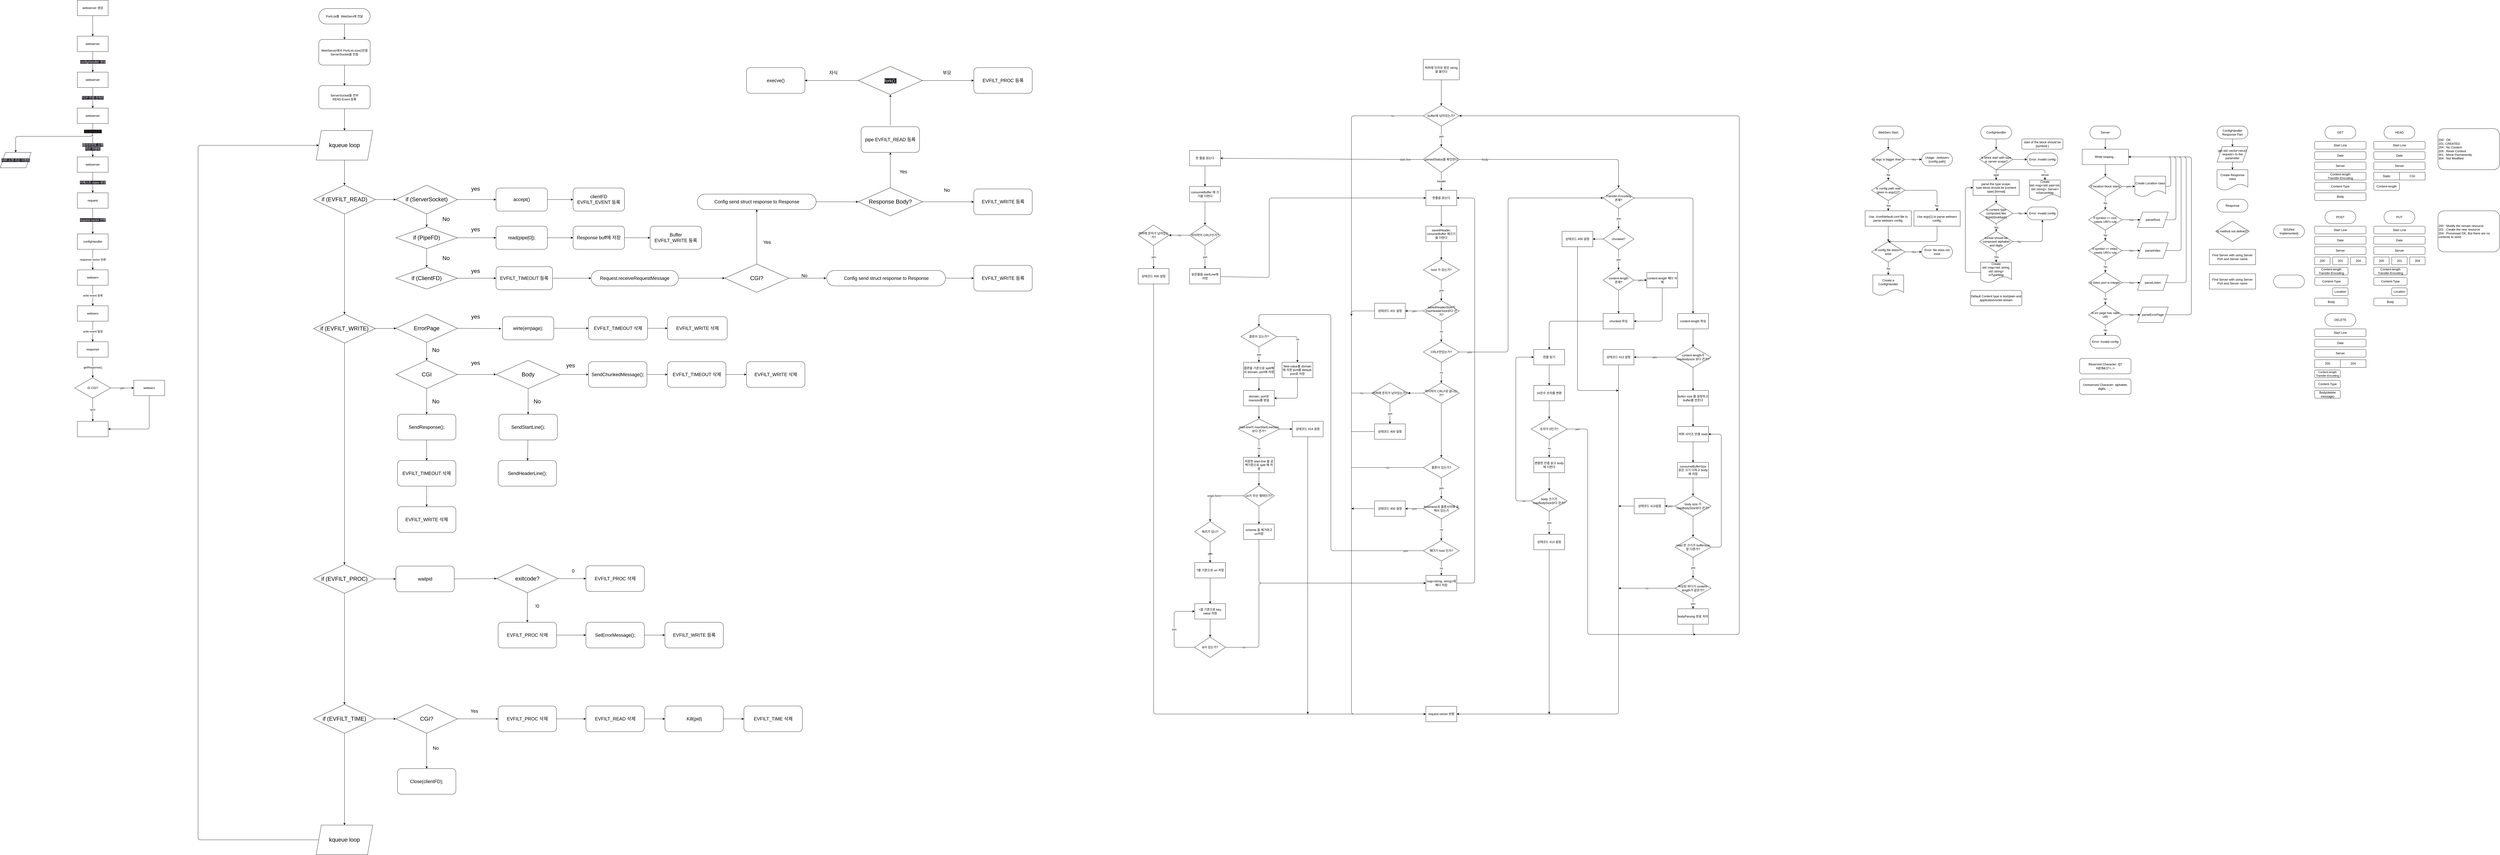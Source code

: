 <mxfile>
    <diagram id="FudYD1BTGsEMPj9r9TRg" name="페이지-1">
        <mxGraphModel dx="11721" dy="3873" grid="1" gridSize="10" guides="1" tooltips="1" connect="1" arrows="1" fold="1" page="1" pageScale="1" pageWidth="827" pageHeight="1169" math="0" shadow="0">
            <root>
                <mxCell id="0"/>
                <mxCell id="1" parent="0"/>
                <mxCell id="178" value="" style="edgeStyle=none;html=1;endArrow=classic;endFill=1;entryX=0.5;entryY=0;entryDx=0;entryDy=0;" parent="1" source="2" target="181" edge="1">
                    <mxGeometry relative="1" as="geometry">
                        <mxPoint x="430" y="20" as="targetPoint"/>
                    </mxGeometry>
                </mxCell>
                <mxCell id="2" value="버퍼에 인자로 받은 string 을 붙인다" style="rounded=0;whiteSpace=wrap;html=1;" parent="1" vertex="1">
                    <mxGeometry x="360" y="-160" width="140" height="80" as="geometry"/>
                </mxCell>
                <mxCell id="13" value="start-line" style="edgeStyle=none;html=1;" parent="1" source="6" target="12" edge="1">
                    <mxGeometry x="-0.823" relative="1" as="geometry">
                        <Array as="points">
                            <mxPoint x="220" y="230"/>
                        </Array>
                        <mxPoint x="-1" as="offset"/>
                    </mxGeometry>
                </mxCell>
                <mxCell id="15" value="header" style="edgeStyle=none;html=1;" parent="1" source="6" target="14" edge="1">
                    <mxGeometry relative="1" as="geometry"/>
                </mxCell>
                <mxCell id="17" value="body" style="edgeStyle=none;html=1;entryX=0.5;entryY=0;entryDx=0;entryDy=0;" parent="1" source="6" target="139" edge="1">
                    <mxGeometry x="-0.726" relative="1" as="geometry">
                        <mxPoint x="1120" y="350" as="targetPoint"/>
                        <Array as="points">
                            <mxPoint x="650" y="230"/>
                            <mxPoint x="1120" y="230"/>
                        </Array>
                        <mxPoint as="offset"/>
                    </mxGeometry>
                </mxCell>
                <mxCell id="6" value="parsedStatus를 확인한다" style="rhombus;whiteSpace=wrap;html=1;rounded=0;" parent="1" vertex="1">
                    <mxGeometry x="360" y="180" width="140" height="100" as="geometry"/>
                </mxCell>
                <mxCell id="63" value="" style="edgeStyle=none;html=1;" parent="1" source="12" target="62" edge="1">
                    <mxGeometry relative="1" as="geometry"/>
                </mxCell>
                <mxCell id="12" value="한 줄을 읽는다" style="whiteSpace=wrap;html=1;rounded=0;" parent="1" vertex="1">
                    <mxGeometry x="-550" y="195" width="120" height="60" as="geometry"/>
                </mxCell>
                <mxCell id="66" value="" style="edgeStyle=none;html=1;" parent="1" source="14" target="65" edge="1">
                    <mxGeometry relative="1" as="geometry"/>
                </mxCell>
                <mxCell id="14" value="한줄을 읽는다" style="whiteSpace=wrap;html=1;rounded=0;" parent="1" vertex="1">
                    <mxGeometry x="370" y="350" width="120" height="60" as="geometry"/>
                </mxCell>
                <mxCell id="27" value="origin-form" style="edgeStyle=none;html=1;" parent="1" source="20" target="26" edge="1">
                    <mxGeometry relative="1" as="geometry">
                        <Array as="points">
                            <mxPoint x="-470" y="1540"/>
                        </Array>
                    </mxGeometry>
                </mxCell>
                <mxCell id="39" value="" style="edgeStyle=none;html=1;" parent="1" source="20" target="38" edge="1">
                    <mxGeometry relative="1" as="geometry"/>
                </mxCell>
                <mxCell id="20" value="uri가 무슨 형태인가?" style="rhombus;whiteSpace=wrap;html=1;rounded=0;" parent="1" vertex="1">
                    <mxGeometry x="-340" y="1500" width="120" height="80" as="geometry"/>
                </mxCell>
                <mxCell id="33" value="yes" style="edgeStyle=none;html=1;" parent="1" source="26" edge="1">
                    <mxGeometry relative="1" as="geometry">
                        <mxPoint x="-470" y="1810" as="targetPoint"/>
                    </mxGeometry>
                </mxCell>
                <mxCell id="42" value="" style="edgeStyle=none;html=1;" parent="1" source="26" target="41" edge="1">
                    <mxGeometry relative="1" as="geometry"/>
                </mxCell>
                <mxCell id="26" value="쿼리가 있나?" style="rhombus;whiteSpace=wrap;html=1;rounded=0;" parent="1" vertex="1">
                    <mxGeometry x="-530" y="1640" width="120" height="80" as="geometry"/>
                </mxCell>
                <mxCell id="35" value="" style="edgeStyle=none;html=1;" parent="1" source="32" target="34" edge="1">
                    <mxGeometry relative="1" as="geometry"/>
                </mxCell>
                <mxCell id="32" value="=을 기준으로 key, value 저장" style="whiteSpace=wrap;html=1;rounded=0;" parent="1" vertex="1">
                    <mxGeometry x="-530" y="1960" width="120" height="60" as="geometry"/>
                </mxCell>
                <mxCell id="36" value="yes" style="edgeStyle=none;html=1;entryX=0;entryY=0.5;entryDx=0;entryDy=0;" parent="1" source="34" target="32" edge="1">
                    <mxGeometry relative="1" as="geometry">
                        <Array as="points">
                            <mxPoint x="-610" y="2130"/>
                            <mxPoint x="-610" y="1990"/>
                        </Array>
                    </mxGeometry>
                </mxCell>
                <mxCell id="37" value="no" style="edgeStyle=none;html=1;entryX=0;entryY=0.5;entryDx=0;entryDy=0;" parent="1" source="34" target="113" edge="1">
                    <mxGeometry x="-0.864" relative="1" as="geometry">
                        <mxPoint x="-270" y="1890" as="targetPoint"/>
                        <Array as="points">
                            <mxPoint x="-280" y="2130"/>
                            <mxPoint x="-280" y="1880"/>
                        </Array>
                        <mxPoint x="1" as="offset"/>
                    </mxGeometry>
                </mxCell>
                <mxCell id="34" value="&amp;amp;이 있는가?" style="rhombus;whiteSpace=wrap;html=1;rounded=0;" parent="1" vertex="1">
                    <mxGeometry x="-530" y="2090" width="120" height="80" as="geometry"/>
                </mxCell>
                <mxCell id="138" style="edgeStyle=none;html=1;endArrow=classic;endFill=1;entryX=0;entryY=0.5;entryDx=0;entryDy=0;" parent="1" source="38" target="113" edge="1">
                    <mxGeometry relative="1" as="geometry">
                        <mxPoint x="-110.0" y="1910" as="targetPoint"/>
                        <Array as="points">
                            <mxPoint x="-280" y="1880"/>
                        </Array>
                    </mxGeometry>
                </mxCell>
                <mxCell id="38" value="scheme 을 제거하고 uri저장" style="whiteSpace=wrap;html=1;rounded=0;" parent="1" vertex="1">
                    <mxGeometry x="-340" y="1650" width="120" height="60" as="geometry"/>
                </mxCell>
                <mxCell id="43" style="edgeStyle=none;html=1;entryX=0.5;entryY=0;entryDx=0;entryDy=0;" parent="1" source="41" target="32" edge="1">
                    <mxGeometry relative="1" as="geometry"/>
                </mxCell>
                <mxCell id="41" value="?를 기준으로 uri 저장" style="whiteSpace=wrap;html=1;rounded=0;" parent="1" vertex="1">
                    <mxGeometry x="-530" y="1800" width="120" height="60" as="geometry"/>
                </mxCell>
                <mxCell id="52" value="yes" style="edgeStyle=none;html=1;" parent="1" source="48" target="51" edge="1">
                    <mxGeometry relative="1" as="geometry"/>
                </mxCell>
                <mxCell id="54" value="no" style="edgeStyle=none;html=1;" parent="1" source="48" target="53" edge="1">
                    <mxGeometry relative="1" as="geometry"/>
                </mxCell>
                <mxCell id="48" value="마지막이 CRLF인가?" style="rhombus;whiteSpace=wrap;html=1;rounded=0;" parent="1" vertex="1">
                    <mxGeometry x="-550" y="485" width="120" height="80" as="geometry"/>
                </mxCell>
                <mxCell id="107" style="edgeStyle=none;html=1;entryX=0;entryY=0.5;entryDx=0;entryDy=0;endArrow=classic;endFill=1;" parent="1" source="51" target="14" edge="1">
                    <mxGeometry relative="1" as="geometry">
                        <Array as="points">
                            <mxPoint x="-240" y="690"/>
                            <mxPoint x="-240" y="380"/>
                        </Array>
                    </mxGeometry>
                </mxCell>
                <mxCell id="51" value="읽은줄을 startLine에 저장" style="whiteSpace=wrap;html=1;rounded=0;" parent="1" vertex="1">
                    <mxGeometry x="-550" y="655" width="120" height="60" as="geometry"/>
                </mxCell>
                <mxCell id="57" value="yes" style="edgeStyle=none;html=1;" parent="1" source="53" target="56" edge="1">
                    <mxGeometry relative="1" as="geometry"/>
                </mxCell>
                <mxCell id="53" value="버퍼에 문자가 남아있는가?" style="rhombus;whiteSpace=wrap;html=1;rounded=0;" parent="1" vertex="1">
                    <mxGeometry x="-750" y="485" width="120" height="80" as="geometry"/>
                </mxCell>
                <mxCell id="59" style="edgeStyle=none;html=1;entryX=0;entryY=0.5;entryDx=0;entryDy=0;" parent="1" source="56" target="60" edge="1">
                    <mxGeometry relative="1" as="geometry">
                        <mxPoint x="170" y="2385" as="targetPoint"/>
                        <Array as="points">
                            <mxPoint x="-690" y="1115"/>
                            <mxPoint x="-690" y="2390"/>
                        </Array>
                    </mxGeometry>
                </mxCell>
                <mxCell id="56" value="상태코드 400 설정" style="whiteSpace=wrap;html=1;rounded=0;" parent="1" vertex="1">
                    <mxGeometry x="-750" y="655" width="120" height="60" as="geometry"/>
                </mxCell>
                <mxCell id="60" value="request-vector 반환" style="whiteSpace=wrap;html=1;rounded=0;" parent="1" vertex="1">
                    <mxGeometry x="370" y="2360" width="120" height="60" as="geometry"/>
                </mxCell>
                <mxCell id="64" style="edgeStyle=none;html=1;entryX=0.5;entryY=0;entryDx=0;entryDy=0;" parent="1" source="62" target="48" edge="1">
                    <mxGeometry relative="1" as="geometry"/>
                </mxCell>
                <mxCell id="62" value="consumeBuffer 에 크기를 더한다" style="whiteSpace=wrap;html=1;rounded=0;" parent="1" vertex="1">
                    <mxGeometry x="-550" y="335" width="120" height="60" as="geometry"/>
                </mxCell>
                <mxCell id="68" value="" style="edgeStyle=none;html=1;" parent="1" source="65" target="67" edge="1">
                    <mxGeometry relative="1" as="geometry"/>
                </mxCell>
                <mxCell id="65" value="savedHeader, conumeBuffer 에크기를 더한다" style="whiteSpace=wrap;html=1;rounded=0;" parent="1" vertex="1">
                    <mxGeometry x="370" y="490" width="120" height="60" as="geometry"/>
                </mxCell>
                <mxCell id="71" value="yes" style="edgeStyle=none;html=1;" parent="1" source="67" target="70" edge="1">
                    <mxGeometry relative="1" as="geometry"/>
                </mxCell>
                <mxCell id="67" value="host 가 있는가?" style="rhombus;whiteSpace=wrap;html=1;rounded=0;" parent="1" vertex="1">
                    <mxGeometry x="360" y="620" width="140" height="80" as="geometry"/>
                </mxCell>
                <mxCell id="73" value="yes" style="edgeStyle=none;html=1;" parent="1" source="70" target="72" edge="1">
                    <mxGeometry relative="1" as="geometry"/>
                </mxCell>
                <mxCell id="76" value="no" style="edgeStyle=none;html=1;" parent="1" source="70" target="75" edge="1">
                    <mxGeometry relative="1" as="geometry"/>
                </mxCell>
                <mxCell id="70" value="savedHeaderSize가&lt;br&gt;maxHeaderSize보다 큰가?" style="rhombus;whiteSpace=wrap;html=1;rounded=0;" parent="1" vertex="1">
                    <mxGeometry x="360" y="780" width="140" height="80" as="geometry"/>
                </mxCell>
                <mxCell id="74" style="edgeStyle=none;html=1;entryX=0;entryY=0.5;entryDx=0;entryDy=0;exitX=0;exitY=0.5;exitDx=0;exitDy=0;" parent="1" source="72" target="60" edge="1">
                    <mxGeometry relative="1" as="geometry">
                        <mxPoint x="370" y="1120" as="targetPoint"/>
                        <Array as="points">
                            <mxPoint x="80" y="820"/>
                            <mxPoint x="80" y="2390"/>
                        </Array>
                    </mxGeometry>
                </mxCell>
                <mxCell id="72" value="상태코드 431 설정" style="whiteSpace=wrap;html=1;rounded=0;" parent="1" vertex="1">
                    <mxGeometry x="170" y="790" width="120" height="60" as="geometry"/>
                </mxCell>
                <mxCell id="87" value="no" style="edgeStyle=none;html=1;endArrow=classic;endFill=1;" parent="1" source="75" target="86" edge="1">
                    <mxGeometry relative="1" as="geometry"/>
                </mxCell>
                <mxCell id="106" value="yes" style="edgeStyle=none;html=1;entryX=0;entryY=0.5;entryDx=0;entryDy=0;endArrow=classic;endFill=1;" parent="1" source="75" target="139" edge="1">
                    <mxGeometry x="-0.931" relative="1" as="geometry">
                        <mxPoint x="1060" y="380" as="targetPoint"/>
                        <Array as="points">
                            <mxPoint x="690" y="980"/>
                            <mxPoint x="690" y="380"/>
                            <mxPoint x="1000" y="380"/>
                            <mxPoint x="1020" y="380"/>
                        </Array>
                        <mxPoint as="offset"/>
                    </mxGeometry>
                </mxCell>
                <mxCell id="75" value="CRLF만있는가?" style="rhombus;whiteSpace=wrap;html=1;rounded=0;" parent="1" vertex="1">
                    <mxGeometry x="360" y="940" width="140" height="80" as="geometry"/>
                </mxCell>
                <mxCell id="82" value="yes" style="edgeStyle=none;html=1;endArrow=classic;endFill=1;" parent="1" source="79" target="81" edge="1">
                    <mxGeometry relative="1" as="geometry"/>
                </mxCell>
                <mxCell id="92" value="no" style="edgeStyle=none;html=1;exitX=0;exitY=0.5;exitDx=0;exitDy=0;endArrow=none;endFill=0;" parent="1" source="79" edge="1">
                    <mxGeometry relative="1" as="geometry">
                        <mxPoint x="80" y="1140" as="targetPoint"/>
                    </mxGeometry>
                </mxCell>
                <mxCell id="79" value="버퍼에 문자가 남아있는가?" style="rhombus;whiteSpace=wrap;html=1;rounded=0;" parent="1" vertex="1">
                    <mxGeometry x="160" y="1100" width="140" height="80" as="geometry"/>
                </mxCell>
                <mxCell id="83" style="edgeStyle=none;html=1;endArrow=none;endFill=0;" parent="1" source="81" edge="1">
                    <mxGeometry relative="1" as="geometry">
                        <mxPoint x="80" y="1290" as="targetPoint"/>
                    </mxGeometry>
                </mxCell>
                <mxCell id="81" value="상태코드 400 설정" style="whiteSpace=wrap;html=1;rounded=0;" parent="1" vertex="1">
                    <mxGeometry x="170" y="1260" width="120" height="60" as="geometry"/>
                </mxCell>
                <mxCell id="91" style="edgeStyle=none;html=1;entryX=1;entryY=0.5;entryDx=0;entryDy=0;endArrow=classic;endFill=1;" parent="1" source="86" target="79" edge="1">
                    <mxGeometry relative="1" as="geometry"/>
                </mxCell>
                <mxCell id="95" value="" style="edgeStyle=none;html=1;endArrow=classic;endFill=1;" parent="1" source="86" target="94" edge="1">
                    <mxGeometry relative="1" as="geometry"/>
                </mxCell>
                <mxCell id="86" value="마지막이 CRLF로 끝나는가?" style="rhombus;whiteSpace=wrap;html=1;rounded=0;" parent="1" vertex="1">
                    <mxGeometry x="360" y="1100" width="140" height="80" as="geometry"/>
                </mxCell>
                <mxCell id="96" value="no" style="edgeStyle=none;html=1;endArrow=none;endFill=0;" parent="1" source="94" edge="1">
                    <mxGeometry relative="1" as="geometry">
                        <mxPoint x="80" y="1430" as="targetPoint"/>
                    </mxGeometry>
                </mxCell>
                <mxCell id="98" value="yes" style="edgeStyle=none;html=1;endArrow=classic;endFill=1;" parent="1" source="94" target="97" edge="1">
                    <mxGeometry relative="1" as="geometry"/>
                </mxCell>
                <mxCell id="94" value="콜론이 있는가?" style="rhombus;whiteSpace=wrap;html=1;rounded=0;" parent="1" vertex="1">
                    <mxGeometry x="360" y="1390" width="140" height="80" as="geometry"/>
                </mxCell>
                <mxCell id="101" value="no" style="edgeStyle=none;html=1;endArrow=classic;endFill=1;entryX=0.5;entryY=0;entryDx=0;entryDy=0;" parent="1" source="97" target="114" edge="1">
                    <mxGeometry relative="1" as="geometry">
                        <mxPoint x="430" y="1710" as="targetPoint"/>
                    </mxGeometry>
                </mxCell>
                <mxCell id="103" value="yes" style="edgeStyle=none;html=1;endArrow=classic;endFill=1;" parent="1" source="97" target="102" edge="1">
                    <mxGeometry relative="1" as="geometry"/>
                </mxCell>
                <mxCell id="97" value="fieldname과 콜론사이에 공백이 있는가" style="rhombus;whiteSpace=wrap;html=1;rounded=0;" parent="1" vertex="1">
                    <mxGeometry x="360" y="1550" width="140" height="80" as="geometry"/>
                </mxCell>
                <mxCell id="104" style="edgeStyle=none;html=1;endArrow=classic;endFill=1;" parent="1" source="102" edge="1">
                    <mxGeometry relative="1" as="geometry">
                        <mxPoint x="80" y="1590" as="targetPoint"/>
                    </mxGeometry>
                </mxCell>
                <mxCell id="102" value="상태코드 400 설정" style="whiteSpace=wrap;html=1;rounded=0;" parent="1" vertex="1">
                    <mxGeometry x="170" y="1560" width="120" height="60" as="geometry"/>
                </mxCell>
                <mxCell id="116" style="edgeStyle=none;html=1;endArrow=classic;endFill=1;entryX=1;entryY=0.5;entryDx=0;entryDy=0;" parent="1" source="113" target="14" edge="1">
                    <mxGeometry relative="1" as="geometry">
                        <mxPoint x="560" y="1880" as="targetPoint"/>
                        <Array as="points">
                            <mxPoint x="560" y="1880"/>
                            <mxPoint x="560" y="380"/>
                        </Array>
                    </mxGeometry>
                </mxCell>
                <mxCell id="113" value="map&amp;lt;string, string&amp;gt;에 헤더 저장" style="whiteSpace=wrap;html=1;rounded=0;" parent="1" vertex="1">
                    <mxGeometry x="370" y="1850" width="120" height="60" as="geometry"/>
                </mxCell>
                <mxCell id="115" value="no" style="edgeStyle=none;html=1;entryX=0.5;entryY=0;entryDx=0;entryDy=0;endArrow=classic;endFill=1;" parent="1" source="114" target="113" edge="1">
                    <mxGeometry relative="1" as="geometry"/>
                </mxCell>
                <mxCell id="117" value="yes" style="edgeStyle=none;html=1;endArrow=classic;endFill=1;entryX=0.5;entryY=0;entryDx=0;entryDy=0;" parent="1" source="114" target="119" edge="1">
                    <mxGeometry x="-0.913" relative="1" as="geometry">
                        <mxPoint x="-280" y="890" as="targetPoint"/>
                        <Array as="points">
                            <mxPoint y="1754"/>
                            <mxPoint y="834"/>
                            <mxPoint x="-280" y="834"/>
                        </Array>
                        <mxPoint x="1" as="offset"/>
                    </mxGeometry>
                </mxCell>
                <mxCell id="114" value="헤더가 host 인가?" style="rhombus;whiteSpace=wrap;html=1;rounded=0;" parent="1" vertex="1">
                    <mxGeometry x="360" y="1714" width="140" height="80" as="geometry"/>
                </mxCell>
                <mxCell id="122" value="yes" style="edgeStyle=none;html=1;endArrow=classic;endFill=1;" parent="1" source="119" target="121" edge="1">
                    <mxGeometry relative="1" as="geometry"/>
                </mxCell>
                <mxCell id="124" value="no" style="edgeStyle=none;html=1;endArrow=classic;endFill=1;" parent="1" source="119" target="123" edge="1">
                    <mxGeometry relative="1" as="geometry">
                        <Array as="points">
                            <mxPoint x="-130" y="920"/>
                        </Array>
                    </mxGeometry>
                </mxCell>
                <mxCell id="119" value="콜론이 있는가?" style="rhombus;whiteSpace=wrap;html=1;" parent="1" vertex="1">
                    <mxGeometry x="-350" y="880" width="140" height="80" as="geometry"/>
                </mxCell>
                <mxCell id="127" value="" style="edgeStyle=none;html=1;endArrow=classic;endFill=1;" parent="1" source="121" target="126" edge="1">
                    <mxGeometry relative="1" as="geometry"/>
                </mxCell>
                <mxCell id="121" value="콜른을 기준으로 split해서 domain, port에 저장" style="whiteSpace=wrap;html=1;" parent="1" vertex="1">
                    <mxGeometry x="-340" y="1020" width="120" height="60" as="geometry"/>
                </mxCell>
                <mxCell id="128" style="edgeStyle=none;html=1;entryX=1;entryY=0.5;entryDx=0;entryDy=0;endArrow=classic;endFill=1;" parent="1" source="123" target="126" edge="1">
                    <mxGeometry relative="1" as="geometry">
                        <Array as="points">
                            <mxPoint x="-130" y="1160"/>
                        </Array>
                    </mxGeometry>
                </mxCell>
                <mxCell id="123" value="field-value를 domain에 저장 port를 default-port로 저장" style="whiteSpace=wrap;html=1;" parent="1" vertex="1">
                    <mxGeometry x="-190" y="1020" width="120" height="60" as="geometry"/>
                </mxCell>
                <mxCell id="133" value="" style="edgeStyle=none;html=1;endArrow=classic;endFill=1;" parent="1" source="126" target="132" edge="1">
                    <mxGeometry relative="1" as="geometry"/>
                </mxCell>
                <mxCell id="126" value="domain, port로 maxsize를 받음" style="whiteSpace=wrap;html=1;" parent="1" vertex="1">
                    <mxGeometry x="-340" y="1130" width="120" height="60" as="geometry"/>
                </mxCell>
                <mxCell id="131" style="edgeStyle=none;html=1;entryX=0.5;entryY=0;entryDx=0;entryDy=0;endArrow=classic;endFill=1;" parent="1" source="129" target="20" edge="1">
                    <mxGeometry relative="1" as="geometry"/>
                </mxCell>
                <mxCell id="129" value="저장한 start-line 을 공백기준으로 split 해 저장" style="whiteSpace=wrap;html=1;" parent="1" vertex="1">
                    <mxGeometry x="-340" y="1390" width="120" height="60" as="geometry"/>
                </mxCell>
                <mxCell id="134" value="no" style="edgeStyle=none;html=1;entryX=0.5;entryY=0;entryDx=0;entryDy=0;endArrow=classic;endFill=1;" parent="1" source="132" target="129" edge="1">
                    <mxGeometry relative="1" as="geometry"/>
                </mxCell>
                <mxCell id="136" value="" style="edgeStyle=none;html=1;endArrow=classic;endFill=1;" parent="1" source="132" target="135" edge="1">
                    <mxGeometry relative="1" as="geometry"/>
                </mxCell>
                <mxCell id="132" value="start-line이 maxStartLineSize보다 큰가?" style="rhombus;whiteSpace=wrap;html=1;" parent="1" vertex="1">
                    <mxGeometry x="-360" y="1240" width="160" height="80" as="geometry"/>
                </mxCell>
                <mxCell id="137" style="edgeStyle=none;html=1;endArrow=classic;endFill=1;" parent="1" source="135" edge="1">
                    <mxGeometry relative="1" as="geometry">
                        <mxPoint x="-90" y="2390" as="targetPoint"/>
                    </mxGeometry>
                </mxCell>
                <mxCell id="135" value="상태코드 414 설정" style="whiteSpace=wrap;html=1;" parent="1" vertex="1">
                    <mxGeometry x="-150" y="1250" width="120" height="60" as="geometry"/>
                </mxCell>
                <mxCell id="141" value="yes" style="edgeStyle=none;html=1;endArrow=classic;endFill=1;" parent="1" source="139" target="140" edge="1">
                    <mxGeometry relative="1" as="geometry"/>
                </mxCell>
                <mxCell id="150" style="edgeStyle=none;html=1;endArrow=classic;endFill=1;entryX=0.5;entryY=0;entryDx=0;entryDy=0;" parent="1" source="139" target="151" edge="1">
                    <mxGeometry relative="1" as="geometry">
                        <mxPoint x="1440" y="760" as="targetPoint"/>
                        <Array as="points">
                            <mxPoint x="1410" y="380"/>
                        </Array>
                    </mxGeometry>
                </mxCell>
                <mxCell id="139" value="Transfer-Encoding&lt;br&gt;존재?" style="rhombus;whiteSpace=wrap;html=1;" parent="1" vertex="1">
                    <mxGeometry x="1060" y="340" width="120" height="80" as="geometry"/>
                </mxCell>
                <mxCell id="143" value="yes" style="edgeStyle=none;html=1;endArrow=classic;endFill=1;" parent="1" source="140" target="142" edge="1">
                    <mxGeometry relative="1" as="geometry">
                        <Array as="points">
                            <mxPoint x="1120" y="620"/>
                        </Array>
                    </mxGeometry>
                </mxCell>
                <mxCell id="210" value="" style="edgeStyle=none;html=1;endArrow=classic;endFill=1;" parent="1" source="140" target="209" edge="1">
                    <mxGeometry relative="1" as="geometry"/>
                </mxCell>
                <mxCell id="140" value="chunked?" style="rhombus;whiteSpace=wrap;html=1;" parent="1" vertex="1">
                    <mxGeometry x="1060" y="500" width="120" height="80" as="geometry"/>
                </mxCell>
                <mxCell id="146" value="yes" style="edgeStyle=none;html=1;endArrow=classic;endFill=1;exitX=1;exitY=0.5;exitDx=0;exitDy=0;" parent="1" source="142" target="145" edge="1">
                    <mxGeometry relative="1" as="geometry"/>
                </mxCell>
                <mxCell id="148" value="" style="edgeStyle=none;html=1;endArrow=classic;endFill=1;" parent="1" source="142" target="147" edge="1">
                    <mxGeometry relative="1" as="geometry"/>
                </mxCell>
                <mxCell id="142" value="content-length&lt;br&gt;존재?" style="rhombus;whiteSpace=wrap;html=1;" parent="1" vertex="1">
                    <mxGeometry x="1060" y="660" width="120" height="80" as="geometry"/>
                </mxCell>
                <mxCell id="149" style="edgeStyle=none;html=1;entryX=1;entryY=0.5;entryDx=0;entryDy=0;endArrow=classic;endFill=1;" parent="1" source="145" target="147" edge="1">
                    <mxGeometry relative="1" as="geometry">
                        <Array as="points">
                            <mxPoint x="1290" y="860"/>
                        </Array>
                    </mxGeometry>
                </mxCell>
                <mxCell id="145" value="content-length 헤더 삭제" style="whiteSpace=wrap;html=1;" parent="1" vertex="1">
                    <mxGeometry x="1230" y="670" width="120" height="60" as="geometry"/>
                </mxCell>
                <mxCell id="191" value="" style="edgeStyle=none;html=1;endArrow=classic;endFill=1;" parent="1" source="147" target="190" edge="1">
                    <mxGeometry relative="1" as="geometry">
                        <Array as="points">
                            <mxPoint x="850" y="860"/>
                        </Array>
                    </mxGeometry>
                </mxCell>
                <mxCell id="147" value="chunked 파싱" style="whiteSpace=wrap;html=1;" parent="1" vertex="1">
                    <mxGeometry x="1060" y="830" width="120" height="60" as="geometry"/>
                </mxCell>
                <mxCell id="153" value="" style="edgeStyle=none;html=1;endArrow=classic;endFill=1;" parent="1" source="151" target="152" edge="1">
                    <mxGeometry relative="1" as="geometry"/>
                </mxCell>
                <mxCell id="151" value="content-length 파싱" style="rounded=0;whiteSpace=wrap;html=1;" parent="1" vertex="1">
                    <mxGeometry x="1350" y="830" width="120" height="60" as="geometry"/>
                </mxCell>
                <mxCell id="155" value="yes" style="edgeStyle=none;html=1;endArrow=classic;endFill=1;" parent="1" source="152" target="154" edge="1">
                    <mxGeometry relative="1" as="geometry"/>
                </mxCell>
                <mxCell id="158" value="" style="edgeStyle=none;html=1;endArrow=classic;endFill=1;" parent="1" source="152" target="157" edge="1">
                    <mxGeometry relative="1" as="geometry"/>
                </mxCell>
                <mxCell id="152" value="content-length가 maxbodysize 보다 큰가?" style="rhombus;whiteSpace=wrap;html=1;rounded=0;" parent="1" vertex="1">
                    <mxGeometry x="1340" y="960" width="140" height="80" as="geometry"/>
                </mxCell>
                <mxCell id="156" style="edgeStyle=none;html=1;entryX=1;entryY=0.5;entryDx=0;entryDy=0;endArrow=classic;endFill=1;" parent="1" source="154" target="60" edge="1">
                    <mxGeometry relative="1" as="geometry">
                        <Array as="points">
                            <mxPoint x="1120" y="2390"/>
                        </Array>
                    </mxGeometry>
                </mxCell>
                <mxCell id="154" value="상태코드 413 설정" style="whiteSpace=wrap;html=1;rounded=0;" parent="1" vertex="1">
                    <mxGeometry x="1060" y="970" width="120" height="60" as="geometry"/>
                </mxCell>
                <mxCell id="160" value="" style="edgeStyle=none;html=1;endArrow=classic;endFill=1;" parent="1" source="157" target="159" edge="1">
                    <mxGeometry relative="1" as="geometry"/>
                </mxCell>
                <mxCell id="157" value="buferr size 를 설정하고 buffer를 만든다" style="whiteSpace=wrap;html=1;rounded=0;" parent="1" vertex="1">
                    <mxGeometry x="1350" y="1130" width="120" height="60" as="geometry"/>
                </mxCell>
                <mxCell id="162" value="" style="edgeStyle=none;html=1;endArrow=classic;endFill=1;" parent="1" source="159" target="161" edge="1">
                    <mxGeometry relative="1" as="geometry"/>
                </mxCell>
                <mxCell id="159" value="버퍼 사이즈 만큼 read" style="whiteSpace=wrap;html=1;rounded=0;" parent="1" vertex="1">
                    <mxGeometry x="1350" y="1270" width="120" height="60" as="geometry"/>
                </mxCell>
                <mxCell id="164" value="" style="edgeStyle=none;html=1;endArrow=classic;endFill=1;" parent="1" source="161" target="163" edge="1">
                    <mxGeometry relative="1" as="geometry"/>
                </mxCell>
                <mxCell id="161" value="consumeBufferSize 읽은 크기 더하고 body에 저장" style="whiteSpace=wrap;html=1;rounded=0;" parent="1" vertex="1">
                    <mxGeometry x="1350" y="1410" width="120" height="60" as="geometry"/>
                </mxCell>
                <mxCell id="166" value="yes" style="edgeStyle=none;html=1;endArrow=classic;endFill=1;" parent="1" source="163" target="165" edge="1">
                    <mxGeometry relative="1" as="geometry"/>
                </mxCell>
                <mxCell id="171" value="" style="edgeStyle=none;html=1;endArrow=classic;endFill=1;" parent="1" source="163" target="170" edge="1">
                    <mxGeometry relative="1" as="geometry"/>
                </mxCell>
                <mxCell id="163" value="body size 가 maxBodySize보다 큰가?" style="rhombus;whiteSpace=wrap;html=1;rounded=0;" parent="1" vertex="1">
                    <mxGeometry x="1340" y="1540" width="140" height="80" as="geometry"/>
                </mxCell>
                <mxCell id="167" style="edgeStyle=none;html=1;endArrow=classic;endFill=1;" parent="1" source="165" edge="1">
                    <mxGeometry relative="1" as="geometry">
                        <mxPoint x="1120" y="1580" as="targetPoint"/>
                    </mxGeometry>
                </mxCell>
                <mxCell id="165" value="상태코드 413설정" style="whiteSpace=wrap;html=1;rounded=0;" parent="1" vertex="1">
                    <mxGeometry x="1181" y="1550" width="120" height="60" as="geometry"/>
                </mxCell>
                <mxCell id="173" value="yes" style="edgeStyle=none;html=1;endArrow=classic;endFill=1;" parent="1" source="170" target="172" edge="1">
                    <mxGeometry relative="1" as="geometry"/>
                </mxCell>
                <mxCell id="174" style="edgeStyle=none;html=1;entryX=1;entryY=0.5;entryDx=0;entryDy=0;endArrow=classic;endFill=1;" parent="1" source="170" target="159" edge="1">
                    <mxGeometry relative="1" as="geometry">
                        <Array as="points">
                            <mxPoint x="1520" y="1740"/>
                            <mxPoint x="1520" y="1300"/>
                        </Array>
                    </mxGeometry>
                </mxCell>
                <mxCell id="170" value="read 한 크기가 buffersize랑 다른가?" style="rhombus;whiteSpace=wrap;html=1;rounded=0;" parent="1" vertex="1">
                    <mxGeometry x="1340" y="1700" width="140" height="80" as="geometry"/>
                </mxCell>
                <mxCell id="180" value="" style="edgeStyle=none;html=1;entryX=1;entryY=0.5;entryDx=0;entryDy=0;endArrow=classic;endFill=1;exitX=0.5;exitY=1;exitDx=0;exitDy=0;" parent="1" source="186" target="181" edge="1">
                    <mxGeometry x="-0.82" y="60" relative="1" as="geometry">
                        <mxPoint x="1400" y="2080" as="sourcePoint"/>
                        <mxPoint x="490" y="50" as="targetPoint"/>
                        <Array as="points">
                            <mxPoint x="1410" y="2080"/>
                            <mxPoint x="1590" y="2080"/>
                            <mxPoint x="1590" y="60"/>
                        </Array>
                        <mxPoint as="offset"/>
                    </mxGeometry>
                </mxCell>
                <mxCell id="187" value="yes" style="edgeStyle=none;html=1;endArrow=classic;endFill=1;" parent="1" source="172" target="186" edge="1">
                    <mxGeometry relative="1" as="geometry"/>
                </mxCell>
                <mxCell id="189" value="no" style="edgeStyle=none;html=1;endArrow=classic;endFill=1;" parent="1" source="172" edge="1">
                    <mxGeometry relative="1" as="geometry">
                        <mxPoint x="1120" y="1900" as="targetPoint"/>
                    </mxGeometry>
                </mxCell>
                <mxCell id="172" value="파싱된 바디가 content-length가 같은가?" style="rhombus;whiteSpace=wrap;html=1;rounded=0;" parent="1" vertex="1">
                    <mxGeometry x="1340" y="1860" width="140" height="80" as="geometry"/>
                </mxCell>
                <mxCell id="179" value="yes" style="edgeStyle=none;html=1;entryX=0.5;entryY=0;entryDx=0;entryDy=0;endArrow=classic;endFill=1;exitX=0.5;exitY=1;exitDx=0;exitDy=0;" parent="1" source="181" target="6" edge="1">
                    <mxGeometry relative="1" as="geometry">
                        <mxPoint x="430" y="80" as="sourcePoint"/>
                    </mxGeometry>
                </mxCell>
                <mxCell id="182" value="no" style="edgeStyle=none;html=1;endArrow=classic;endFill=1;" parent="1" source="181" edge="1">
                    <mxGeometry x="-0.774" relative="1" as="geometry">
                        <mxPoint x="80" y="840" as="targetPoint"/>
                        <Array as="points">
                            <mxPoint x="80" y="60"/>
                        </Array>
                        <mxPoint as="offset"/>
                    </mxGeometry>
                </mxCell>
                <mxCell id="181" value="buffer에 남아있는가?" style="rhombus;whiteSpace=wrap;html=1;" parent="1" vertex="1">
                    <mxGeometry x="360" y="20" width="140" height="80" as="geometry"/>
                </mxCell>
                <mxCell id="186" value="bodyParsing 완료 처리" style="whiteSpace=wrap;html=1;rounded=0;" parent="1" vertex="1">
                    <mxGeometry x="1350" y="1980" width="120" height="60" as="geometry"/>
                </mxCell>
                <mxCell id="193" value="" style="edgeStyle=none;html=1;endArrow=classic;endFill=1;" parent="1" source="190" target="192" edge="1">
                    <mxGeometry relative="1" as="geometry"/>
                </mxCell>
                <mxCell id="190" value="한줄 읽기" style="whiteSpace=wrap;html=1;" parent="1" vertex="1">
                    <mxGeometry x="790" y="970" width="120" height="60" as="geometry"/>
                </mxCell>
                <mxCell id="197" value="" style="edgeStyle=none;html=1;endArrow=classic;endFill=1;" parent="1" source="192" target="196" edge="1">
                    <mxGeometry relative="1" as="geometry"/>
                </mxCell>
                <mxCell id="192" value="16진수 숫자를 변환" style="whiteSpace=wrap;html=1;" parent="1" vertex="1">
                    <mxGeometry x="790" y="1110" width="120" height="60" as="geometry"/>
                </mxCell>
                <mxCell id="199" value="no" style="edgeStyle=none;html=1;entryX=0;entryY=0.5;entryDx=0;entryDy=0;endArrow=classic;endFill=1;exitX=0;exitY=0.5;exitDx=0;exitDy=0;" parent="1" source="203" target="190" edge="1">
                    <mxGeometry x="-0.913" relative="1" as="geometry">
                        <Array as="points">
                            <mxPoint x="720" y="1560"/>
                            <mxPoint x="720" y="1000"/>
                        </Array>
                        <mxPoint x="1" as="offset"/>
                    </mxGeometry>
                </mxCell>
                <mxCell id="204" value="" style="edgeStyle=none;html=1;endArrow=classic;endFill=1;" parent="1" source="194" target="203" edge="1">
                    <mxGeometry relative="1" as="geometry"/>
                </mxCell>
                <mxCell id="194" value="변환한 만큼 읽고 body 에 더한다" style="whiteSpace=wrap;html=1;" parent="1" vertex="1">
                    <mxGeometry x="790" y="1390" width="120" height="60" as="geometry"/>
                </mxCell>
                <mxCell id="198" value="no" style="edgeStyle=none;html=1;entryX=0.5;entryY=0;entryDx=0;entryDy=0;endArrow=classic;endFill=1;" parent="1" source="196" target="194" edge="1">
                    <mxGeometry relative="1" as="geometry"/>
                </mxCell>
                <mxCell id="201" value="yes" style="edgeStyle=none;html=1;exitX=1;exitY=0.5;exitDx=0;exitDy=0;endArrow=classic;endFill=1;" parent="1" source="196" edge="1">
                    <mxGeometry x="-0.939" relative="1" as="geometry">
                        <mxPoint x="1420" y="2080" as="targetPoint"/>
                        <Array as="points">
                            <mxPoint x="1000" y="1280"/>
                            <mxPoint x="1000" y="2080"/>
                        </Array>
                        <mxPoint as="offset"/>
                    </mxGeometry>
                </mxCell>
                <mxCell id="196" value="숫자가 0인가?" style="rhombus;whiteSpace=wrap;html=1;" parent="1" vertex="1">
                    <mxGeometry x="780" y="1240" width="140" height="80" as="geometry"/>
                </mxCell>
                <mxCell id="206" value="yes" style="edgeStyle=none;html=1;endArrow=classic;endFill=1;" parent="1" source="203" target="205" edge="1">
                    <mxGeometry relative="1" as="geometry"/>
                </mxCell>
                <mxCell id="203" value="body 크기가 maxBodySize보다 큰가?" style="rhombus;whiteSpace=wrap;html=1;" parent="1" vertex="1">
                    <mxGeometry x="780" y="1520" width="140" height="80" as="geometry"/>
                </mxCell>
                <mxCell id="207" style="edgeStyle=none;html=1;endArrow=classic;endFill=1;" parent="1" source="205" edge="1">
                    <mxGeometry relative="1" as="geometry">
                        <mxPoint x="850" y="2390" as="targetPoint"/>
                    </mxGeometry>
                </mxCell>
                <mxCell id="205" value="상태코드 413 설정" style="whiteSpace=wrap;html=1;" parent="1" vertex="1">
                    <mxGeometry x="790" y="1690" width="120" height="60" as="geometry"/>
                </mxCell>
                <mxCell id="211" style="edgeStyle=none;html=1;endArrow=classic;endFill=1;" parent="1" source="209" edge="1">
                    <mxGeometry relative="1" as="geometry">
                        <mxPoint x="1120" y="1130" as="targetPoint"/>
                        <Array as="points">
                            <mxPoint x="960" y="1130"/>
                        </Array>
                    </mxGeometry>
                </mxCell>
                <mxCell id="209" value="상태코드 400 설정" style="whiteSpace=wrap;html=1;" parent="1" vertex="1">
                    <mxGeometry x="900" y="510" width="120" height="60" as="geometry"/>
                </mxCell>
                <mxCell id="212" style="edgeStyle=none;html=1;exitX=0.5;exitY=1;exitDx=0;exitDy=0;entryX=0.5;entryY=0;entryDx=0;entryDy=0;" edge="1" parent="1" source="213" target="223">
                    <mxGeometry relative="1" as="geometry"/>
                </mxCell>
                <mxCell id="213" value="WebServ Start" style="rounded=1;whiteSpace=wrap;html=1;arcSize=50;" vertex="1" parent="1">
                    <mxGeometry x="2110" y="100" width="120" height="50" as="geometry"/>
                </mxCell>
                <mxCell id="214" value="Is config path was given in argv[1]?" style="rhombus;whiteSpace=wrap;html=1;" vertex="1" parent="1">
                    <mxGeometry x="2105" y="310" width="130" height="80" as="geometry"/>
                </mxCell>
                <mxCell id="215" value="" style="endArrow=classic;html=1;exitX=0.5;exitY=1;exitDx=0;exitDy=0;entryX=0.5;entryY=0;entryDx=0;entryDy=0;" edge="1" parent="1" source="214" target="222">
                    <mxGeometry relative="1" as="geometry">
                        <mxPoint x="2530" y="760" as="sourcePoint"/>
                        <mxPoint x="2170" y="410" as="targetPoint"/>
                    </mxGeometry>
                </mxCell>
                <mxCell id="216" value="Yes" style="edgeLabel;resizable=0;html=1;align=center;verticalAlign=middle;" connectable="0" vertex="1" parent="215">
                    <mxGeometry relative="1" as="geometry"/>
                </mxCell>
                <mxCell id="217" value="" style="endArrow=classic;html=1;exitX=1;exitY=0.5;exitDx=0;exitDy=0;entryX=0.5;entryY=0;entryDx=0;entryDy=0;" edge="1" parent="1" source="214" target="220">
                    <mxGeometry relative="1" as="geometry">
                        <mxPoint x="2190" y="760" as="sourcePoint"/>
                        <mxPoint x="2330" y="410" as="targetPoint"/>
                        <Array as="points">
                            <mxPoint x="2360" y="350"/>
                        </Array>
                    </mxGeometry>
                </mxCell>
                <mxCell id="218" value="No" style="edgeLabel;resizable=0;html=1;align=center;verticalAlign=middle;" connectable="0" vertex="1" parent="217">
                    <mxGeometry relative="1" as="geometry">
                        <mxPoint x="20" y="60" as="offset"/>
                    </mxGeometry>
                </mxCell>
                <mxCell id="219" style="edgeStyle=none;html=1;exitX=0.5;exitY=1;exitDx=0;exitDy=0;entryX=0.5;entryY=0;entryDx=0;entryDy=0;" edge="1" parent="1" source="220" target="232">
                    <mxGeometry relative="1" as="geometry">
                        <Array as="points">
                            <mxPoint x="2360" y="550"/>
                        </Array>
                    </mxGeometry>
                </mxCell>
                <mxCell id="220" value="Use argv[1] to parse webserv config." style="rounded=0;whiteSpace=wrap;html=1;" vertex="1" parent="1">
                    <mxGeometry x="2270" y="430" width="180" height="60" as="geometry"/>
                </mxCell>
                <mxCell id="221" style="edgeStyle=none;html=1;exitX=0.5;exitY=1;exitDx=0;exitDy=0;entryX=0.5;entryY=0;entryDx=0;entryDy=0;" edge="1" parent="1" source="222" target="232">
                    <mxGeometry relative="1" as="geometry"/>
                </mxCell>
                <mxCell id="222" value="Use ./conf/default.conf file to parse webserv config." style="rounded=0;whiteSpace=wrap;html=1;" vertex="1" parent="1">
                    <mxGeometry x="2080" y="430" width="180" height="60" as="geometry"/>
                </mxCell>
                <mxCell id="223" value="Is argc is bigger than 2" style="rhombus;whiteSpace=wrap;html=1;" vertex="1" parent="1">
                    <mxGeometry x="2105" y="190" width="130" height="80" as="geometry"/>
                </mxCell>
                <mxCell id="224" value="Usage: ./webserv [config path]" style="rounded=1;whiteSpace=wrap;html=1;arcSize=50;" vertex="1" parent="1">
                    <mxGeometry x="2300" y="205" width="120" height="50" as="geometry"/>
                </mxCell>
                <mxCell id="225" value="" style="endArrow=classic;html=1;exitX=1;exitY=0.5;exitDx=0;exitDy=0;entryX=0;entryY=0.5;entryDx=0;entryDy=0;" edge="1" parent="1" source="232" target="233">
                    <mxGeometry relative="1" as="geometry">
                        <mxPoint x="2240" y="600" as="sourcePoint"/>
                        <mxPoint x="2450" y="590" as="targetPoint"/>
                    </mxGeometry>
                </mxCell>
                <mxCell id="226" value="Yes" style="edgeLabel;resizable=0;html=1;align=center;verticalAlign=middle;" connectable="0" vertex="1" parent="225">
                    <mxGeometry relative="1" as="geometry"/>
                </mxCell>
                <mxCell id="227" value="" style="endArrow=classic;html=1;exitX=0.5;exitY=1;exitDx=0;exitDy=0;entryX=0.5;entryY=0;entryDx=0;entryDy=0;" edge="1" parent="1" source="223" target="214">
                    <mxGeometry relative="1" as="geometry">
                        <mxPoint x="2170" y="280" as="sourcePoint"/>
                        <mxPoint x="2270" y="280" as="targetPoint"/>
                    </mxGeometry>
                </mxCell>
                <mxCell id="228" value="No" style="edgeLabel;resizable=0;html=1;align=center;verticalAlign=middle;" connectable="0" vertex="1" parent="227">
                    <mxGeometry relative="1" as="geometry"/>
                </mxCell>
                <mxCell id="229" value="" style="endArrow=classic;html=1;exitX=1;exitY=0.5;exitDx=0;exitDy=0;entryX=0;entryY=0.5;entryDx=0;entryDy=0;" edge="1" parent="1" source="223" target="224">
                    <mxGeometry relative="1" as="geometry">
                        <mxPoint x="2235" y="205" as="sourcePoint"/>
                        <mxPoint x="2335" y="205" as="targetPoint"/>
                    </mxGeometry>
                </mxCell>
                <mxCell id="230" value="Yes" style="edgeLabel;resizable=0;html=1;align=center;verticalAlign=middle;" connectable="0" vertex="1" parent="229">
                    <mxGeometry relative="1" as="geometry"/>
                </mxCell>
                <mxCell id="231" value="No" style="edgeStyle=none;html=1;exitX=0.5;exitY=1;exitDx=0;exitDy=0;entryX=0.5;entryY=0;entryDx=0;entryDy=0;" edge="1" parent="1" source="232" target="234">
                    <mxGeometry relative="1" as="geometry">
                        <mxPoint x="2170" y="680" as="targetPoint"/>
                        <Array as="points"/>
                    </mxGeometry>
                </mxCell>
                <mxCell id="232" value="If config file doesn't exist" style="rhombus;whiteSpace=wrap;html=1;" vertex="1" parent="1">
                    <mxGeometry x="2105" y="550" width="130" height="80" as="geometry"/>
                </mxCell>
                <mxCell id="233" value="Error: file does not exist" style="rounded=1;whiteSpace=wrap;html=1;arcSize=50;" vertex="1" parent="1">
                    <mxGeometry x="2300" y="565" width="120" height="50" as="geometry"/>
                </mxCell>
                <mxCell id="234" value="Create a ConfigHandler" style="shape=document;whiteSpace=wrap;html=1;boundedLbl=1;" vertex="1" parent="1">
                    <mxGeometry x="2110" y="680" width="120" height="80" as="geometry"/>
                </mxCell>
                <mxCell id="235" style="edgeStyle=none;html=1;exitX=0.5;exitY=1;exitDx=0;exitDy=0;entryX=0.5;entryY=0;entryDx=0;entryDy=0;" edge="1" parent="1" source="236" target="238">
                    <mxGeometry relative="1" as="geometry"/>
                </mxCell>
                <mxCell id="236" value="ConfigHandler" style="rounded=1;whiteSpace=wrap;html=1;arcSize=50;" vertex="1" parent="1">
                    <mxGeometry x="2530" y="100" width="120" height="50" as="geometry"/>
                </mxCell>
                <mxCell id="237" style="edgeStyle=none;html=1;exitX=1;exitY=0.5;exitDx=0;exitDy=0;entryX=0;entryY=0.5;entryDx=0;entryDy=0;" edge="1" parent="1" source="238" target="239">
                    <mxGeometry relative="1" as="geometry">
                        <mxPoint x="2690" y="230" as="targetPoint"/>
                    </mxGeometry>
                </mxCell>
                <mxCell id="238" value="Is block start with type or server scope?" style="rhombus;whiteSpace=wrap;html=1;" vertex="1" parent="1">
                    <mxGeometry x="2525" y="190" width="130" height="80" as="geometry"/>
                </mxCell>
                <mxCell id="239" value="Error: invalid config" style="rounded=1;whiteSpace=wrap;html=1;arcSize=50;" vertex="1" parent="1">
                    <mxGeometry x="2710" y="205" width="120" height="50" as="geometry"/>
                </mxCell>
                <mxCell id="240" value="" style="endArrow=classic;html=1;exitX=0.5;exitY=1;exitDx=0;exitDy=0;entryX=0.5;entryY=0;entryDx=0;entryDy=0;" edge="1" parent="1" source="238" target="245">
                    <mxGeometry relative="1" as="geometry">
                        <mxPoint x="2560" y="290" as="sourcePoint"/>
                        <mxPoint x="2590" y="290" as="targetPoint"/>
                    </mxGeometry>
                </mxCell>
                <mxCell id="241" value="type" style="edgeLabel;resizable=0;html=1;align=center;verticalAlign=middle;" connectable="0" vertex="1" parent="240">
                    <mxGeometry relative="1" as="geometry"/>
                </mxCell>
                <mxCell id="242" value="server" style="endArrow=classic;html=1;exitX=0.5;exitY=1;exitDx=0;exitDy=0;entryX=0.5;entryY=0;entryDx=0;entryDy=0;" edge="1" parent="1" source="238" target="248">
                    <mxGeometry x="0.826" relative="1" as="geometry">
                        <mxPoint x="2655" y="230" as="sourcePoint"/>
                        <mxPoint x="2780" y="290" as="targetPoint"/>
                        <Array as="points">
                            <mxPoint x="2780" y="270"/>
                        </Array>
                        <mxPoint as="offset"/>
                    </mxGeometry>
                </mxCell>
                <mxCell id="243" value="No" style="edgeLabel;resizable=0;html=1;align=center;verticalAlign=middle;" connectable="0" vertex="1" parent="242">
                    <mxGeometry relative="1" as="geometry">
                        <mxPoint x="-165" y="60" as="offset"/>
                    </mxGeometry>
                </mxCell>
                <mxCell id="244" value="" style="edgeStyle=none;html=1;" edge="1" parent="1" source="245" target="253">
                    <mxGeometry relative="1" as="geometry"/>
                </mxCell>
                <mxCell id="245" value="parse the type scope.&lt;br&gt;type block should be [content type] [format]" style="rounded=0;whiteSpace=wrap;html=1;" vertex="1" parent="1">
                    <mxGeometry x="2500" y="310" width="180" height="60" as="geometry"/>
                </mxCell>
                <mxCell id="246" value="start of the block should be [symbol] {" style="rounded=1;whiteSpace=wrap;html=1;" vertex="1" parent="1">
                    <mxGeometry x="2690" y="150" width="160" height="40" as="geometry"/>
                </mxCell>
                <mxCell id="247" value="Create std::map&amp;lt;std::string, std::string&amp;gt; mTypeMap" style="shape=document;whiteSpace=wrap;html=1;boundedLbl=1;" vertex="1" parent="1">
                    <mxGeometry x="2530" y="630" width="120" height="80" as="geometry"/>
                </mxCell>
                <mxCell id="248" value="Create std::map&amp;lt;std::pair&amp;lt;int, std::string&amp;gt;, Server&amp;gt; mServerMap" style="shape=document;whiteSpace=wrap;html=1;boundedLbl=1;" vertex="1" parent="1">
                    <mxGeometry x="2720" y="310" width="120" height="80" as="geometry"/>
                </mxCell>
                <mxCell id="249" value="" style="edgeStyle=none;html=1;entryX=0.5;entryY=0;entryDx=0;entryDy=0;" edge="1" parent="1" source="250" target="289">
                    <mxGeometry relative="1" as="geometry">
                        <mxPoint x="3400" y="190" as="targetPoint"/>
                    </mxGeometry>
                </mxCell>
                <mxCell id="250" value="Server" style="rounded=1;whiteSpace=wrap;html=1;arcSize=50;" vertex="1" parent="1">
                    <mxGeometry x="2955" y="100" width="120" height="50" as="geometry"/>
                </mxCell>
                <mxCell id="251" value="No" style="edgeStyle=none;html=1;" edge="1" parent="1" source="253" target="254">
                    <mxGeometry relative="1" as="geometry"/>
                </mxCell>
                <mxCell id="252" value="Yes" style="edgeStyle=none;html=1;" edge="1" parent="1" source="253" target="257">
                    <mxGeometry relative="1" as="geometry"/>
                </mxCell>
                <mxCell id="253" value="Is content type composed like [type]/[subtype]" style="rhombus;whiteSpace=wrap;html=1;" vertex="1" parent="1">
                    <mxGeometry x="2525" y="400" width="130" height="80" as="geometry"/>
                </mxCell>
                <mxCell id="254" value="Error: invalid config" style="rounded=1;whiteSpace=wrap;html=1;arcSize=50;" vertex="1" parent="1">
                    <mxGeometry x="2710" y="415" width="120" height="50" as="geometry"/>
                </mxCell>
                <mxCell id="255" value="No" style="edgeStyle=none;html=1;exitX=1;exitY=0.5;exitDx=0;exitDy=0;entryX=0.5;entryY=1;entryDx=0;entryDy=0;" edge="1" parent="1" source="257" target="254">
                    <mxGeometry x="-0.75" relative="1" as="geometry">
                        <Array as="points">
                            <mxPoint x="2770" y="550"/>
                        </Array>
                        <mxPoint as="offset"/>
                    </mxGeometry>
                </mxCell>
                <mxCell id="256" value="Yes" style="edgeStyle=none;html=1;" edge="1" parent="1" target="247">
                    <mxGeometry relative="1" as="geometry">
                        <mxPoint x="2590" y="590" as="sourcePoint"/>
                    </mxGeometry>
                </mxCell>
                <mxCell id="257" value="format should be composed alphabet and digits" style="rhombus;whiteSpace=wrap;html=1;" vertex="1" parent="1">
                    <mxGeometry x="2525" y="510" width="130" height="80" as="geometry"/>
                </mxCell>
                <mxCell id="258" value="Default Content type is text/plain and application/octet-stream" style="rounded=1;whiteSpace=wrap;html=1;" vertex="1" parent="1">
                    <mxGeometry x="2490" y="740" width="200" height="60" as="geometry"/>
                </mxCell>
                <mxCell id="259" value="No" style="edgeStyle=none;html=1;" edge="1" parent="1" source="261" target="266">
                    <mxGeometry relative="1" as="geometry"/>
                </mxCell>
                <mxCell id="260" value="yes" style="edgeStyle=none;html=1;" edge="1" parent="1" source="261" target="263">
                    <mxGeometry relative="1" as="geometry"/>
                </mxCell>
                <mxCell id="261" value="If location block starts" style="rhombus;whiteSpace=wrap;html=1;" vertex="1" parent="1">
                    <mxGeometry x="2950" y="295" width="130" height="80" as="geometry"/>
                </mxCell>
                <mxCell id="262" style="edgeStyle=orthogonalEdgeStyle;rounded=1;jumpStyle=none;html=1;exitX=1;exitY=0.5;exitDx=0;exitDy=0;entryX=1;entryY=0.5;entryDx=0;entryDy=0;" edge="1" parent="1" source="263" target="289">
                    <mxGeometry relative="1" as="geometry">
                        <Array as="points">
                            <mxPoint x="3270" y="335"/>
                            <mxPoint x="3270" y="220"/>
                        </Array>
                    </mxGeometry>
                </mxCell>
                <mxCell id="263" value="Create Location class" style="shape=document;whiteSpace=wrap;html=1;boundedLbl=1;" vertex="1" parent="1">
                    <mxGeometry x="3130" y="295" width="120" height="80" as="geometry"/>
                </mxCell>
                <mxCell id="264" value="Yes" style="edgeStyle=none;html=1;" edge="1" parent="1" source="266" target="269">
                    <mxGeometry relative="1" as="geometry"/>
                </mxCell>
                <mxCell id="265" value="No" style="edgeStyle=none;html=1;" edge="1" parent="1" source="266" target="272">
                    <mxGeometry relative="1" as="geometry">
                        <Array as="points">
                            <mxPoint x="3015" y="525"/>
                        </Array>
                    </mxGeometry>
                </mxCell>
                <mxCell id="266" value="If symbol == root, meets URI's rule" style="rhombus;whiteSpace=wrap;html=1;" vertex="1" parent="1">
                    <mxGeometry x="2950" y="425" width="130" height="80" as="geometry"/>
                </mxCell>
                <mxCell id="267" value="" style="endArrow=classic;html=1;exitX=0;exitY=0.5;exitDx=0;exitDy=0;entryX=0;entryY=0.5;entryDx=0;entryDy=0;" edge="1" parent="1" source="247" target="245">
                    <mxGeometry width="50" height="50" relative="1" as="geometry">
                        <mxPoint x="2430" y="710" as="sourcePoint"/>
                        <mxPoint x="2480" y="660" as="targetPoint"/>
                        <Array as="points">
                            <mxPoint x="2470" y="670"/>
                            <mxPoint x="2470" y="340"/>
                        </Array>
                    </mxGeometry>
                </mxCell>
                <mxCell id="268" style="edgeStyle=orthogonalEdgeStyle;rounded=1;jumpStyle=none;html=1;exitX=1;exitY=0.5;exitDx=0;exitDy=0;entryX=1;entryY=0.5;entryDx=0;entryDy=0;" edge="1" parent="1" source="269" target="289">
                    <mxGeometry relative="1" as="geometry">
                        <Array as="points">
                            <mxPoint x="3290" y="465"/>
                            <mxPoint x="3290" y="220"/>
                        </Array>
                    </mxGeometry>
                </mxCell>
                <mxCell id="269" value="parseRoot" style="shape=parallelogram;perimeter=parallelogramPerimeter;whiteSpace=wrap;html=1;fixedSize=1;" vertex="1" parent="1">
                    <mxGeometry x="3140" y="435" width="120" height="60" as="geometry"/>
                </mxCell>
                <mxCell id="270" value="Yes" style="edgeStyle=none;html=1;" edge="1" parent="1" source="272" target="274">
                    <mxGeometry relative="1" as="geometry"/>
                </mxCell>
                <mxCell id="271" value="No" style="edgeStyle=none;html=1;" edge="1" parent="1" source="272" target="277">
                    <mxGeometry relative="1" as="geometry"/>
                </mxCell>
                <mxCell id="272" value="If symbol == index, meets URI's rule" style="rhombus;whiteSpace=wrap;html=1;" vertex="1" parent="1">
                    <mxGeometry x="2950" y="545" width="130" height="80" as="geometry"/>
                </mxCell>
                <mxCell id="273" style="edgeStyle=orthogonalEdgeStyle;rounded=1;jumpStyle=none;html=1;exitX=1;exitY=0.5;exitDx=0;exitDy=0;entryX=1;entryY=0.5;entryDx=0;entryDy=0;" edge="1" parent="1" source="274" target="289">
                    <mxGeometry relative="1" as="geometry">
                        <Array as="points">
                            <mxPoint x="3310" y="585"/>
                            <mxPoint x="3310" y="220"/>
                        </Array>
                    </mxGeometry>
                </mxCell>
                <mxCell id="274" value="parseIndex" style="shape=parallelogram;perimeter=parallelogramPerimeter;whiteSpace=wrap;html=1;fixedSize=1;" vertex="1" parent="1">
                    <mxGeometry x="3140" y="555" width="120" height="60" as="geometry"/>
                </mxCell>
                <mxCell id="275" value="Yes" style="edgeStyle=none;html=1;" edge="1" parent="1" source="277" target="279">
                    <mxGeometry relative="1" as="geometry"/>
                </mxCell>
                <mxCell id="276" value="No" style="edgeStyle=none;html=1;" edge="1" parent="1" source="277" target="284">
                    <mxGeometry relative="1" as="geometry"/>
                </mxCell>
                <mxCell id="277" value="Is listen port is integer&amp;nbsp;" style="rhombus;whiteSpace=wrap;html=1;" vertex="1" parent="1">
                    <mxGeometry x="2950" y="670" width="130" height="80" as="geometry"/>
                </mxCell>
                <mxCell id="278" style="edgeStyle=orthogonalEdgeStyle;rounded=1;jumpStyle=none;html=1;exitX=1;exitY=0.5;exitDx=0;exitDy=0;entryX=1;entryY=0.5;entryDx=0;entryDy=0;" edge="1" parent="1" source="279" target="289">
                    <mxGeometry relative="1" as="geometry">
                        <Array as="points">
                            <mxPoint x="3330" y="710"/>
                            <mxPoint x="3330" y="220"/>
                        </Array>
                    </mxGeometry>
                </mxCell>
                <mxCell id="279" value="parseLIsten" style="shape=parallelogram;perimeter=parallelogramPerimeter;whiteSpace=wrap;html=1;fixedSize=1;" vertex="1" parent="1">
                    <mxGeometry x="3140" y="680" width="120" height="60" as="geometry"/>
                </mxCell>
                <mxCell id="280" value="Reserved Character: /[]?#@!$&amp;amp;'()*+,;=" style="rounded=1;whiteSpace=wrap;html=1;" vertex="1" parent="1">
                    <mxGeometry x="2915" y="1005" width="200" height="60" as="geometry"/>
                </mxCell>
                <mxCell id="281" value="Unreserved Character: alphabet, digits, -._~" style="rounded=1;whiteSpace=wrap;html=1;" vertex="1" parent="1">
                    <mxGeometry x="2915" y="1085" width="200" height="60" as="geometry"/>
                </mxCell>
                <mxCell id="282" value="Yes" style="edgeStyle=none;html=1;" edge="1" parent="1" source="284" target="286">
                    <mxGeometry relative="1" as="geometry"/>
                </mxCell>
                <mxCell id="283" value="No" style="edgeStyle=none;html=1;" edge="1" parent="1" source="284" target="287">
                    <mxGeometry relative="1" as="geometry"/>
                </mxCell>
                <mxCell id="284" value="Is err page has valid URI" style="rhombus;whiteSpace=wrap;html=1;" vertex="1" parent="1">
                    <mxGeometry x="2950" y="795" width="130" height="80" as="geometry"/>
                </mxCell>
                <mxCell id="285" style="edgeStyle=none;html=1;exitX=1;exitY=0.5;exitDx=0;exitDy=0;entryX=1;entryY=0.5;entryDx=0;entryDy=0;" edge="1" parent="1" source="286" target="289">
                    <mxGeometry relative="1" as="geometry">
                        <Array as="points">
                            <mxPoint x="3350" y="835"/>
                            <mxPoint x="3350" y="220"/>
                        </Array>
                    </mxGeometry>
                </mxCell>
                <mxCell id="286" value="parseErrorPage" style="shape=parallelogram;perimeter=parallelogramPerimeter;whiteSpace=wrap;html=1;fixedSize=1;" vertex="1" parent="1">
                    <mxGeometry x="3140" y="805" width="120" height="60" as="geometry"/>
                </mxCell>
                <mxCell id="287" value="Error: invalid config" style="rounded=1;whiteSpace=wrap;html=1;arcSize=50;" vertex="1" parent="1">
                    <mxGeometry x="2955" y="915" width="120" height="50" as="geometry"/>
                </mxCell>
                <mxCell id="288" value="" style="edgeStyle=none;html=1;" edge="1" parent="1" source="289" target="261">
                    <mxGeometry relative="1" as="geometry"/>
                </mxCell>
                <mxCell id="289" value="While looping..." style="rounded=0;whiteSpace=wrap;html=1;" vertex="1" parent="1">
                    <mxGeometry x="2925" y="190" width="180" height="60" as="geometry"/>
                </mxCell>
                <mxCell id="290" value="" style="edgeStyle=none;html=1;" edge="1" parent="1" source="291" target="293">
                    <mxGeometry relative="1" as="geometry"/>
                </mxCell>
                <mxCell id="291" value="ConfigHandler Response Part" style="rounded=1;whiteSpace=wrap;html=1;arcSize=50;" vertex="1" parent="1">
                    <mxGeometry x="3450" y="100" width="120" height="50" as="geometry"/>
                </mxCell>
                <mxCell id="292" value="" style="edgeStyle=none;html=1;" edge="1" parent="1" source="293" target="294">
                    <mxGeometry relative="1" as="geometry"/>
                </mxCell>
                <mxCell id="293" value="get std::vector&amp;lt;struct request&amp;gt; to the parameter" style="shape=parallelogram;perimeter=parallelogramPerimeter;whiteSpace=wrap;html=1;fixedSize=1;" vertex="1" parent="1">
                    <mxGeometry x="3450" y="180" width="120" height="60" as="geometry"/>
                </mxCell>
                <mxCell id="294" value="Create Response class" style="shape=document;whiteSpace=wrap;html=1;boundedLbl=1;" vertex="1" parent="1">
                    <mxGeometry x="3450" y="270" width="120" height="80" as="geometry"/>
                </mxCell>
                <mxCell id="295" value="Response" style="rounded=1;whiteSpace=wrap;html=1;arcSize=50;" vertex="1" parent="1">
                    <mxGeometry x="3450" y="385" width="120" height="50" as="geometry"/>
                </mxCell>
                <mxCell id="296" value="Is method not defined?" style="rhombus;whiteSpace=wrap;html=1;" vertex="1" parent="1">
                    <mxGeometry x="3445" y="470" width="130" height="80" as="geometry"/>
                </mxCell>
                <mxCell id="297" value="501(Not Implemented)" style="rounded=1;whiteSpace=wrap;html=1;arcSize=50;" vertex="1" parent="1">
                    <mxGeometry x="3670" y="485" width="120" height="50" as="geometry"/>
                </mxCell>
                <mxCell id="298" value="GET" style="rounded=1;whiteSpace=wrap;html=1;arcSize=50;" vertex="1" parent="1">
                    <mxGeometry x="3870" y="100" width="120" height="50" as="geometry"/>
                </mxCell>
                <mxCell id="299" value="Start Line" style="rounded=1;whiteSpace=wrap;html=1;" vertex="1" parent="1">
                    <mxGeometry x="3830" y="160" width="200" height="30" as="geometry"/>
                </mxCell>
                <mxCell id="300" value="Content-length&lt;br&gt;Transfer-Encoding" style="rounded=1;whiteSpace=wrap;html=1;" vertex="1" parent="1">
                    <mxGeometry x="3830" y="280" width="200" height="30" as="geometry"/>
                </mxCell>
                <mxCell id="301" value="Date" style="rounded=1;whiteSpace=wrap;html=1;" vertex="1" parent="1">
                    <mxGeometry x="3830" y="200" width="200" height="30" as="geometry"/>
                </mxCell>
                <mxCell id="302" value="Server" style="rounded=1;whiteSpace=wrap;html=1;" vertex="1" parent="1">
                    <mxGeometry x="3830" y="240" width="200" height="30" as="geometry"/>
                </mxCell>
                <mxCell id="303" value="Content-Type" style="rounded=1;whiteSpace=wrap;html=1;" vertex="1" parent="1">
                    <mxGeometry x="3830" y="320" width="200" height="30" as="geometry"/>
                </mxCell>
                <mxCell id="304" value="Body" style="rounded=1;whiteSpace=wrap;html=1;" vertex="1" parent="1">
                    <mxGeometry x="3830" y="360" width="200" height="30" as="geometry"/>
                </mxCell>
                <mxCell id="305" value="HEAD" style="rounded=1;whiteSpace=wrap;html=1;arcSize=50;" vertex="1" parent="1">
                    <mxGeometry x="4100" y="100" width="120" height="50" as="geometry"/>
                </mxCell>
                <mxCell id="306" value="Start Line" style="rounded=1;whiteSpace=wrap;html=1;" vertex="1" parent="1">
                    <mxGeometry x="4060" y="160" width="200" height="30" as="geometry"/>
                </mxCell>
                <mxCell id="307" value="Date" style="rounded=1;whiteSpace=wrap;html=1;" vertex="1" parent="1">
                    <mxGeometry x="4060" y="200" width="200" height="30" as="geometry"/>
                </mxCell>
                <mxCell id="308" value="Server" style="rounded=1;whiteSpace=wrap;html=1;" vertex="1" parent="1">
                    <mxGeometry x="4060" y="240" width="200" height="30" as="geometry"/>
                </mxCell>
                <mxCell id="309" value="Static" style="rounded=0;whiteSpace=wrap;html=1;" vertex="1" parent="1">
                    <mxGeometry x="4060" y="280" width="100" height="30" as="geometry"/>
                </mxCell>
                <mxCell id="310" value="CGI" style="rounded=0;whiteSpace=wrap;html=1;" vertex="1" parent="1">
                    <mxGeometry x="4160" y="280" width="100" height="30" as="geometry"/>
                </mxCell>
                <mxCell id="311" value="Content-length" style="rounded=1;whiteSpace=wrap;html=1;" vertex="1" parent="1">
                    <mxGeometry x="4060" y="320" width="100" height="30" as="geometry"/>
                </mxCell>
                <mxCell id="312" value="POST" style="rounded=1;whiteSpace=wrap;html=1;arcSize=50;" vertex="1" parent="1">
                    <mxGeometry x="3870" y="430" width="120" height="50" as="geometry"/>
                </mxCell>
                <mxCell id="313" value="Start Line" style="rounded=1;whiteSpace=wrap;html=1;" vertex="1" parent="1">
                    <mxGeometry x="3830" y="490" width="200" height="30" as="geometry"/>
                </mxCell>
                <mxCell id="314" value="Date" style="rounded=1;whiteSpace=wrap;html=1;" vertex="1" parent="1">
                    <mxGeometry x="3830" y="530" width="200" height="30" as="geometry"/>
                </mxCell>
                <mxCell id="315" value="Server" style="rounded=1;whiteSpace=wrap;html=1;" vertex="1" parent="1">
                    <mxGeometry x="3830" y="570" width="200" height="30" as="geometry"/>
                </mxCell>
                <mxCell id="316" value="Content-Type" style="rounded=1;whiteSpace=wrap;html=1;" vertex="1" parent="1">
                    <mxGeometry x="3830" y="690" width="130" height="30" as="geometry"/>
                </mxCell>
                <mxCell id="317" value="Content-length&lt;br&gt;Transfer-Encoding" style="rounded=1;whiteSpace=wrap;html=1;" vertex="1" parent="1">
                    <mxGeometry x="3830" y="650" width="130" height="30" as="geometry"/>
                </mxCell>
                <mxCell id="318" value="200" style="rounded=0;whiteSpace=wrap;html=1;" vertex="1" parent="1">
                    <mxGeometry x="3830" y="610" width="60" height="30" as="geometry"/>
                </mxCell>
                <mxCell id="319" value="200 : OK&lt;br&gt;&lt;div style=&quot;&quot;&gt;&lt;span style=&quot;background-color: initial;&quot;&gt;201: CREATED&lt;/span&gt;&lt;/div&gt;&lt;div style=&quot;&quot;&gt;&lt;span style=&quot;background-color: initial;&quot;&gt;204 : No Content&lt;/span&gt;&lt;/div&gt;&lt;div style=&quot;&quot;&gt;&lt;span style=&quot;background-color: initial;&quot;&gt;205 : Reset Content&lt;/span&gt;&lt;/div&gt;&lt;div style=&quot;&quot;&gt;301 : Move Permenently&lt;/div&gt;&lt;div style=&quot;&quot;&gt;&lt;span style=&quot;background-color: initial;&quot;&gt;304 : Not Modified&lt;/span&gt;&lt;/div&gt;" style="rounded=1;whiteSpace=wrap;html=1;align=left;" vertex="1" parent="1">
                    <mxGeometry x="4310" y="110" width="240" height="160" as="geometry"/>
                </mxCell>
                <mxCell id="320" value="Location" style="rounded=1;whiteSpace=wrap;html=1;" vertex="1" parent="1">
                    <mxGeometry x="3900" y="730" width="60" height="30" as="geometry"/>
                </mxCell>
                <mxCell id="321" value="201" style="rounded=0;whiteSpace=wrap;html=1;" vertex="1" parent="1">
                    <mxGeometry x="3900" y="610" width="60" height="30" as="geometry"/>
                </mxCell>
                <mxCell id="322" value="204" style="rounded=0;whiteSpace=wrap;html=1;" vertex="1" parent="1">
                    <mxGeometry x="3970" y="610" width="60" height="30" as="geometry"/>
                </mxCell>
                <mxCell id="323" value="200 : Modify the remain resource&lt;br&gt;201 : Create the new resource&lt;br&gt;204 : Processed OK, But there are no contents to send" style="rounded=1;whiteSpace=wrap;html=1;align=left;" vertex="1" parent="1">
                    <mxGeometry x="4310" y="430" width="240" height="160" as="geometry"/>
                </mxCell>
                <mxCell id="324" value="PUT" style="rounded=1;whiteSpace=wrap;html=1;arcSize=50;" vertex="1" parent="1">
                    <mxGeometry x="4100" y="430" width="120" height="50" as="geometry"/>
                </mxCell>
                <mxCell id="325" value="Start Line" style="rounded=1;whiteSpace=wrap;html=1;" vertex="1" parent="1">
                    <mxGeometry x="4060" y="490" width="200" height="30" as="geometry"/>
                </mxCell>
                <mxCell id="326" value="Date" style="rounded=1;whiteSpace=wrap;html=1;" vertex="1" parent="1">
                    <mxGeometry x="4060" y="530" width="200" height="30" as="geometry"/>
                </mxCell>
                <mxCell id="327" value="Server" style="rounded=1;whiteSpace=wrap;html=1;" vertex="1" parent="1">
                    <mxGeometry x="4060" y="570" width="200" height="30" as="geometry"/>
                </mxCell>
                <mxCell id="328" value="Content-Type" style="rounded=1;whiteSpace=wrap;html=1;" vertex="1" parent="1">
                    <mxGeometry x="4060" y="690" width="130" height="30" as="geometry"/>
                </mxCell>
                <mxCell id="329" value="Content-length&lt;br&gt;Transfer-Encoding" style="rounded=1;whiteSpace=wrap;html=1;" vertex="1" parent="1">
                    <mxGeometry x="4060" y="650" width="130" height="30" as="geometry"/>
                </mxCell>
                <mxCell id="330" value="200" style="rounded=0;whiteSpace=wrap;html=1;" vertex="1" parent="1">
                    <mxGeometry x="4060" y="610" width="60" height="30" as="geometry"/>
                </mxCell>
                <mxCell id="331" value="Location" style="rounded=1;whiteSpace=wrap;html=1;" vertex="1" parent="1">
                    <mxGeometry x="4130" y="730" width="60" height="30" as="geometry"/>
                </mxCell>
                <mxCell id="332" value="201" style="rounded=0;whiteSpace=wrap;html=1;" vertex="1" parent="1">
                    <mxGeometry x="4130" y="610" width="60" height="30" as="geometry"/>
                </mxCell>
                <mxCell id="333" value="204" style="rounded=0;whiteSpace=wrap;html=1;" vertex="1" parent="1">
                    <mxGeometry x="4200" y="610" width="60" height="30" as="geometry"/>
                </mxCell>
                <mxCell id="334" value="DELETE" style="rounded=1;whiteSpace=wrap;html=1;arcSize=50;" vertex="1" parent="1">
                    <mxGeometry x="3870" y="830" width="120" height="50" as="geometry"/>
                </mxCell>
                <mxCell id="335" value="Start Line" style="rounded=1;whiteSpace=wrap;html=1;" vertex="1" parent="1">
                    <mxGeometry x="3830" y="890" width="200" height="30" as="geometry"/>
                </mxCell>
                <mxCell id="336" value="Date" style="rounded=1;whiteSpace=wrap;html=1;" vertex="1" parent="1">
                    <mxGeometry x="3830" y="930" width="200" height="30" as="geometry"/>
                </mxCell>
                <mxCell id="337" value="Server" style="rounded=1;whiteSpace=wrap;html=1;" vertex="1" parent="1">
                    <mxGeometry x="3830" y="970" width="200" height="30" as="geometry"/>
                </mxCell>
                <mxCell id="338" value="Content-Type" style="rounded=1;whiteSpace=wrap;html=1;" vertex="1" parent="1">
                    <mxGeometry x="3830" y="1090" width="100" height="30" as="geometry"/>
                </mxCell>
                <mxCell id="339" value="Content-length&lt;br style=&quot;font-size: 11px;&quot;&gt;Transfer-Encoding" style="rounded=1;whiteSpace=wrap;html=1;fontSize=11;" vertex="1" parent="1">
                    <mxGeometry x="3830" y="1050" width="100" height="30" as="geometry"/>
                </mxCell>
                <mxCell id="340" value="200" style="rounded=0;whiteSpace=wrap;html=1;" vertex="1" parent="1">
                    <mxGeometry x="3830" y="1010" width="100" height="30" as="geometry"/>
                </mxCell>
                <mxCell id="341" value="204" style="rounded=0;whiteSpace=wrap;html=1;" vertex="1" parent="1">
                    <mxGeometry x="3930" y="1010" width="100" height="30" as="geometry"/>
                </mxCell>
                <mxCell id="342" value="Body(delete message)" style="rounded=1;whiteSpace=wrap;html=1;" vertex="1" parent="1">
                    <mxGeometry x="3830" y="1130" width="100" height="30" as="geometry"/>
                </mxCell>
                <mxCell id="343" value="Body" style="rounded=1;whiteSpace=wrap;html=1;" vertex="1" parent="1">
                    <mxGeometry x="3830" y="770" width="130" height="30" as="geometry"/>
                </mxCell>
                <mxCell id="344" value="Body" style="rounded=1;whiteSpace=wrap;html=1;" vertex="1" parent="1">
                    <mxGeometry x="4060" y="770" width="130" height="30" as="geometry"/>
                </mxCell>
                <mxCell id="345" value="Find Server with using Server Port and Server name" style="rounded=0;whiteSpace=wrap;html=1;" vertex="1" parent="1">
                    <mxGeometry x="3420" y="675" width="180" height="60" as="geometry"/>
                </mxCell>
                <mxCell id="346" value="" style="rounded=1;whiteSpace=wrap;html=1;arcSize=50;" vertex="1" parent="1">
                    <mxGeometry x="3670" y="680" width="120" height="50" as="geometry"/>
                </mxCell>
                <mxCell id="347" value="Find Server with using Server Port and Server name" style="rounded=0;whiteSpace=wrap;html=1;" vertex="1" parent="1">
                    <mxGeometry x="3420" y="580" width="180" height="60" as="geometry"/>
                </mxCell>
                <mxCell id="348" value="" style="edgeStyle=none;html=1;" edge="1" parent="1" source="349" target="353">
                    <mxGeometry relative="1" as="geometry"/>
                </mxCell>
                <mxCell id="349" value="WebServer에서 PortList.size()만큼 ServerSocket을 만듬" style="whiteSpace=wrap;html=1;rounded=1;" vertex="1" parent="1">
                    <mxGeometry x="-3940" y="-237.5" width="200" height="100" as="geometry"/>
                </mxCell>
                <mxCell id="350" style="edgeStyle=none;html=1;exitX=0.5;exitY=1;exitDx=0;exitDy=0;entryX=0.5;entryY=0;entryDx=0;entryDy=0;" edge="1" parent="1" source="351" target="349">
                    <mxGeometry relative="1" as="geometry"/>
                </mxCell>
                <mxCell id="351" value="PortList를&amp;nbsp; WebServ에 전달" style="whiteSpace=wrap;html=1;rounded=1;arcSize=50;" vertex="1" parent="1">
                    <mxGeometry x="-3940" y="-357.5" width="200" height="60" as="geometry"/>
                </mxCell>
                <mxCell id="352" value="" style="edgeStyle=none;html=1;fontSize=22;" edge="1" parent="1" source="353">
                    <mxGeometry relative="1" as="geometry">
                        <mxPoint x="-3840" y="117.5" as="targetPoint"/>
                    </mxGeometry>
                </mxCell>
                <mxCell id="353" value="ServerSocket를 전부&lt;br&gt;READ Event 등록" style="whiteSpace=wrap;html=1;rounded=1;" vertex="1" parent="1">
                    <mxGeometry x="-3940" y="-57.5" width="200" height="90" as="geometry"/>
                </mxCell>
                <mxCell id="354" value="" style="edgeStyle=none;html=1;fontSize=22;" edge="1" parent="1" source="355" target="358">
                    <mxGeometry relative="1" as="geometry"/>
                </mxCell>
                <mxCell id="355" value="kqueue loop" style="shape=parallelogram;perimeter=parallelogramPerimeter;whiteSpace=wrap;html=1;fixedSize=1;fontSize=22;" vertex="1" parent="1">
                    <mxGeometry x="-3950" y="117.5" width="220" height="115" as="geometry"/>
                </mxCell>
                <mxCell id="356" value="" style="edgeStyle=none;html=1;fontSize=22;" edge="1" parent="1" source="358">
                    <mxGeometry relative="1" as="geometry">
                        <mxPoint x="-3840" y="832.5" as="targetPoint"/>
                    </mxGeometry>
                </mxCell>
                <mxCell id="357" value="" style="edgeStyle=none;html=1;fontSize=22;" edge="1" parent="1" source="358" target="364">
                    <mxGeometry relative="1" as="geometry"/>
                </mxCell>
                <mxCell id="358" value="if (EVFILT_READ)" style="rhombus;whiteSpace=wrap;html=1;fontSize=22;" vertex="1" parent="1">
                    <mxGeometry x="-3960" y="330" width="240" height="112.5" as="geometry"/>
                </mxCell>
                <mxCell id="359" value="" style="edgeStyle=none;html=1;fontSize=18;" edge="1" parent="1" source="361" target="378">
                    <mxGeometry relative="1" as="geometry"/>
                </mxCell>
                <mxCell id="360" value="" style="edgeStyle=none;html=1;fontSize=18;" edge="1" parent="1" source="361" target="422">
                    <mxGeometry relative="1" as="geometry"/>
                </mxCell>
                <mxCell id="361" value="if (EVFILT_WRITE)" style="rhombus;whiteSpace=wrap;html=1;fontSize=22;" vertex="1" parent="1">
                    <mxGeometry x="-3960" y="832.5" width="240" height="112.5" as="geometry"/>
                </mxCell>
                <mxCell id="362" value="" style="edgeStyle=none;html=1;fontSize=22;entryX=0;entryY=0.5;entryDx=0;entryDy=0;" edge="1" parent="1" source="364">
                    <mxGeometry relative="1" as="geometry">
                        <mxPoint x="-3250" y="386.25" as="targetPoint"/>
                    </mxGeometry>
                </mxCell>
                <mxCell id="363" style="edgeStyle=none;html=1;exitX=0.5;exitY=1;exitDx=0;exitDy=0;fontSize=18;" edge="1" parent="1" source="364" target="368">
                    <mxGeometry relative="1" as="geometry"/>
                </mxCell>
                <mxCell id="364" value="if (ServerSocket)" style="rhombus;whiteSpace=wrap;html=1;fontSize=22;" vertex="1" parent="1">
                    <mxGeometry x="-3640" y="330" width="240" height="112.5" as="geometry"/>
                </mxCell>
                <mxCell id="365" value="yes" style="text;html=1;align=center;verticalAlign=middle;resizable=0;points=[];autosize=1;strokeColor=none;fillColor=none;fontSize=22;" vertex="1" parent="1">
                    <mxGeometry x="-3360" y="325" width="60" height="40" as="geometry"/>
                </mxCell>
                <mxCell id="366" value="" style="edgeStyle=none;html=1;fontSize=18;" edge="1" parent="1" source="368" target="370">
                    <mxGeometry relative="1" as="geometry"/>
                </mxCell>
                <mxCell id="367" style="edgeStyle=none;html=1;exitX=1;exitY=0.5;exitDx=0;exitDy=0;entryX=0;entryY=0.5;entryDx=0;entryDy=0;fontSize=18;" edge="1" parent="1" source="368">
                    <mxGeometry relative="1" as="geometry">
                        <mxPoint x="-3250" y="535" as="targetPoint"/>
                    </mxGeometry>
                </mxCell>
                <mxCell id="368" value="if (PipeFD)" style="rhombus;whiteSpace=wrap;html=1;fontSize=22;" vertex="1" parent="1">
                    <mxGeometry x="-3640" y="492.5" width="240" height="85" as="geometry"/>
                </mxCell>
                <mxCell id="369" style="edgeStyle=none;html=1;exitX=1;exitY=0.5;exitDx=0;exitDy=0;entryX=0;entryY=0.5;entryDx=0;entryDy=0;fontSize=18;" edge="1" parent="1" source="370" target="419">
                    <mxGeometry relative="1" as="geometry"/>
                </mxCell>
                <mxCell id="370" value="if (ClientFD)" style="rhombus;whiteSpace=wrap;html=1;fontSize=22;" vertex="1" parent="1">
                    <mxGeometry x="-3640" y="650" width="240" height="85" as="geometry"/>
                </mxCell>
                <mxCell id="371" style="edgeStyle=none;html=1;exitX=1;exitY=0.5;exitDx=0;exitDy=0;fontSize=18;" edge="1" parent="1" source="372">
                    <mxGeometry relative="1" as="geometry">
                        <mxPoint x="-2360" y="692.5" as="targetPoint"/>
                    </mxGeometry>
                </mxCell>
                <mxCell id="372" value="&lt;span style=&quot;font-size: 18px;&quot;&gt;Request.receiveRequestMessage&lt;/span&gt;" style="whiteSpace=wrap;html=1;rounded=1;arcSize=50;" vertex="1" parent="1">
                    <mxGeometry x="-2880" y="662.5" width="340" height="60" as="geometry"/>
                </mxCell>
                <mxCell id="373" value="No" style="text;html=1;align=center;verticalAlign=middle;resizable=0;points=[];autosize=1;strokeColor=none;fillColor=none;fontSize=22;" vertex="1" parent="1">
                    <mxGeometry x="-3470" y="595" width="50" height="40" as="geometry"/>
                </mxCell>
                <mxCell id="374" value="No" style="text;html=1;align=center;verticalAlign=middle;resizable=0;points=[];autosize=1;strokeColor=none;fillColor=none;fontSize=22;" vertex="1" parent="1">
                    <mxGeometry x="-3470" y="442.5" width="50" height="40" as="geometry"/>
                </mxCell>
                <mxCell id="375" value="yes" style="text;html=1;align=center;verticalAlign=middle;resizable=0;points=[];autosize=1;strokeColor=none;fillColor=none;fontSize=22;" vertex="1" parent="1">
                    <mxGeometry x="-3360" y="645" width="60" height="40" as="geometry"/>
                </mxCell>
                <mxCell id="376" value="yes" style="text;html=1;align=center;verticalAlign=middle;resizable=0;points=[];autosize=1;strokeColor=none;fillColor=none;fontSize=22;" vertex="1" parent="1">
                    <mxGeometry x="-3360" y="482.5" width="60" height="40" as="geometry"/>
                </mxCell>
                <mxCell id="377" style="edgeStyle=none;html=1;exitX=0.5;exitY=1;exitDx=0;exitDy=0;entryX=0.5;entryY=0;entryDx=0;entryDy=0;fontSize=18;" edge="1" parent="1" source="378" target="382">
                    <mxGeometry relative="1" as="geometry"/>
                </mxCell>
                <mxCell id="378" value="ErrorPage" style="rhombus;whiteSpace=wrap;html=1;fontSize=22;" vertex="1" parent="1">
                    <mxGeometry x="-3640" y="832.5" width="240" height="110" as="geometry"/>
                </mxCell>
                <mxCell id="379" value="" style="edgeStyle=none;html=1;fontSize=22;entryX=0;entryY=0.5;entryDx=0;entryDy=0;" edge="1" parent="1">
                    <mxGeometry relative="1" as="geometry">
                        <mxPoint x="-3400" y="887.64" as="sourcePoint"/>
                        <mxPoint x="-3230" y="888.75" as="targetPoint"/>
                    </mxGeometry>
                </mxCell>
                <mxCell id="380" style="edgeStyle=none;html=1;exitX=1;exitY=0.5;exitDx=0;exitDy=0;fontSize=18;" edge="1" parent="1" source="382">
                    <mxGeometry relative="1" as="geometry">
                        <mxPoint x="-3250" y="1067.278" as="targetPoint"/>
                    </mxGeometry>
                </mxCell>
                <mxCell id="381" value="" style="edgeStyle=none;html=1;fontSize=18;" edge="1" parent="1" source="382">
                    <mxGeometry relative="1" as="geometry">
                        <mxPoint x="-3520" y="1222.5" as="targetPoint"/>
                    </mxGeometry>
                </mxCell>
                <mxCell id="382" value="CGI" style="rhombus;whiteSpace=wrap;html=1;fontSize=22;" vertex="1" parent="1">
                    <mxGeometry x="-3640" y="1012.5" width="240" height="110" as="geometry"/>
                </mxCell>
                <mxCell id="383" value="yes" style="text;html=1;align=center;verticalAlign=middle;resizable=0;points=[];autosize=1;strokeColor=none;fillColor=none;fontSize=22;" vertex="1" parent="1">
                    <mxGeometry x="-3360" y="822.5" width="60" height="40" as="geometry"/>
                </mxCell>
                <mxCell id="384" value="yes" style="text;html=1;align=center;verticalAlign=middle;resizable=0;points=[];autosize=1;strokeColor=none;fillColor=none;fontSize=22;" vertex="1" parent="1">
                    <mxGeometry x="-3360" y="1002.5" width="60" height="40" as="geometry"/>
                </mxCell>
                <mxCell id="385" style="edgeStyle=none;html=1;exitX=1;exitY=0.5;exitDx=0;exitDy=0;entryX=0;entryY=0.5;entryDx=0;entryDy=0;fontSize=18;" edge="1" parent="1" source="387">
                    <mxGeometry relative="1" as="geometry">
                        <mxPoint x="-2890" y="1067.5" as="targetPoint"/>
                    </mxGeometry>
                </mxCell>
                <mxCell id="386" style="edgeStyle=none;html=1;exitX=0.5;exitY=1;exitDx=0;exitDy=0;entryX=0.5;entryY=0;entryDx=0;entryDy=0;fontSize=18;" edge="1" parent="1" source="387">
                    <mxGeometry relative="1" as="geometry">
                        <mxPoint x="-3125" y="1222.5" as="targetPoint"/>
                    </mxGeometry>
                </mxCell>
                <mxCell id="387" value="Body" style="rhombus;whiteSpace=wrap;html=1;fontSize=22;" vertex="1" parent="1">
                    <mxGeometry x="-3250" y="1012.5" width="250" height="110" as="geometry"/>
                </mxCell>
                <mxCell id="388" value="yes" style="text;html=1;align=center;verticalAlign=middle;resizable=0;points=[];autosize=1;strokeColor=none;fillColor=none;fontSize=22;" vertex="1" parent="1">
                    <mxGeometry x="-2990" y="1012.5" width="60" height="40" as="geometry"/>
                </mxCell>
                <mxCell id="389" value="No" style="text;html=1;align=center;verticalAlign=middle;resizable=0;points=[];autosize=1;strokeColor=none;fillColor=none;fontSize=22;" vertex="1" parent="1">
                    <mxGeometry x="-3115" y="1152.5" width="50" height="40" as="geometry"/>
                </mxCell>
                <mxCell id="390" style="edgeStyle=none;html=1;exitX=1;exitY=0.5;exitDx=0;exitDy=0;entryX=0;entryY=0.5;entryDx=0;entryDy=0;fontSize=18;" edge="1" parent="1" source="391" target="392">
                    <mxGeometry relative="1" as="geometry"/>
                </mxCell>
                <mxCell id="391" value="&lt;font style=&quot;font-size: 18px;&quot;&gt;accept()&lt;/font&gt;" style="whiteSpace=wrap;html=1;rounded=1;" vertex="1" parent="1">
                    <mxGeometry x="-3250" y="341.25" width="200" height="90" as="geometry"/>
                </mxCell>
                <mxCell id="392" value="&lt;span style=&quot;font-size: 18px;&quot;&gt;clientFD EVFILT_EVENT 등록&lt;/span&gt;" style="whiteSpace=wrap;html=1;rounded=1;" vertex="1" parent="1">
                    <mxGeometry x="-2950" y="341.25" width="200" height="90" as="geometry"/>
                </mxCell>
                <mxCell id="393" style="edgeStyle=none;html=1;exitX=1;exitY=0.5;exitDx=0;exitDy=0;entryX=0;entryY=0.5;entryDx=0;entryDy=0;fontSize=18;" edge="1" parent="1" source="394" target="396">
                    <mxGeometry relative="1" as="geometry"/>
                </mxCell>
                <mxCell id="394" value="&lt;span style=&quot;font-size: 18px;&quot;&gt;read(pipe[0]);&lt;/span&gt;" style="whiteSpace=wrap;html=1;rounded=1;" vertex="1" parent="1">
                    <mxGeometry x="-3250" y="490" width="200" height="90" as="geometry"/>
                </mxCell>
                <mxCell id="395" value="" style="edgeStyle=none;html=1;fontSize=18;" edge="1" parent="1" source="396" target="397">
                    <mxGeometry relative="1" as="geometry"/>
                </mxCell>
                <mxCell id="396" value="&lt;span style=&quot;font-size: 18px;&quot;&gt;Response buff에 저장&lt;/span&gt;" style="whiteSpace=wrap;html=1;rounded=1;" vertex="1" parent="1">
                    <mxGeometry x="-2950" y="490" width="200" height="90" as="geometry"/>
                </mxCell>
                <mxCell id="397" value="&lt;span style=&quot;font-size: 18px;&quot;&gt;Buffer&lt;br&gt;EVFILT_WRITE 동록&lt;/span&gt;" style="whiteSpace=wrap;html=1;rounded=1;" vertex="1" parent="1">
                    <mxGeometry x="-2650" y="490" width="200" height="90" as="geometry"/>
                </mxCell>
                <mxCell id="398" value="" style="edgeStyle=none;html=1;fontSize=18;" edge="1" parent="1" source="399" target="401">
                    <mxGeometry relative="1" as="geometry"/>
                </mxCell>
                <mxCell id="399" value="&lt;span style=&quot;font-size: 18px;&quot;&gt;wirte(errpage);&lt;/span&gt;" style="whiteSpace=wrap;html=1;rounded=1;" vertex="1" parent="1">
                    <mxGeometry x="-3225" y="842.5" width="200" height="90" as="geometry"/>
                </mxCell>
                <mxCell id="400" value="" style="edgeStyle=none;html=1;fontSize=18;" edge="1" parent="1" source="401" target="402">
                    <mxGeometry relative="1" as="geometry"/>
                </mxCell>
                <mxCell id="401" value="&lt;span style=&quot;font-size: 18px;&quot;&gt;EVFILT_TIMEOUT 삭제&lt;/span&gt;" style="whiteSpace=wrap;html=1;rounded=1;" vertex="1" parent="1">
                    <mxGeometry x="-2890" y="842.5" width="230" height="90" as="geometry"/>
                </mxCell>
                <mxCell id="402" value="&lt;span style=&quot;font-size: 18px;&quot;&gt;EVFILT_WRITE 삭제&lt;/span&gt;" style="whiteSpace=wrap;html=1;rounded=1;" vertex="1" parent="1">
                    <mxGeometry x="-2582.5" y="842.5" width="232.5" height="90" as="geometry"/>
                </mxCell>
                <mxCell id="403" value="" style="edgeStyle=none;html=1;fontSize=18;" edge="1" parent="1" source="404" target="405">
                    <mxGeometry relative="1" as="geometry"/>
                </mxCell>
                <mxCell id="404" value="&lt;span style=&quot;font-size: 18px;&quot;&gt;SendStartLine();&lt;/span&gt;" style="whiteSpace=wrap;html=1;rounded=1;" vertex="1" parent="1">
                    <mxGeometry x="-3238.75" y="1222.5" width="227.5" height="100" as="geometry"/>
                </mxCell>
                <mxCell id="405" value="&lt;span style=&quot;font-size: 18px;&quot;&gt;SendHeaderLine();&lt;/span&gt;" style="whiteSpace=wrap;html=1;rounded=1;" vertex="1" parent="1">
                    <mxGeometry x="-3241.75" y="1402.5" width="227.5" height="100" as="geometry"/>
                </mxCell>
                <mxCell id="406" value="" style="edgeStyle=none;html=1;fontSize=18;" edge="1" parent="1" source="407" target="411">
                    <mxGeometry relative="1" as="geometry"/>
                </mxCell>
                <mxCell id="407" value="&lt;span style=&quot;font-size: 18px;&quot;&gt;SendChunkedMessage();&lt;/span&gt;" style="whiteSpace=wrap;html=1;rounded=1;" vertex="1" parent="1">
                    <mxGeometry x="-2890" y="1017.5" width="227.5" height="100" as="geometry"/>
                </mxCell>
                <mxCell id="408" value="No" style="text;html=1;align=center;verticalAlign=middle;resizable=0;points=[];autosize=1;strokeColor=none;fillColor=none;fontSize=22;" vertex="1" parent="1">
                    <mxGeometry x="-3510" y="952.5" width="50" height="40" as="geometry"/>
                </mxCell>
                <mxCell id="409" value="No" style="text;html=1;align=center;verticalAlign=middle;resizable=0;points=[];autosize=1;strokeColor=none;fillColor=none;fontSize=22;" vertex="1" parent="1">
                    <mxGeometry x="-3510" y="1152.5" width="50" height="40" as="geometry"/>
                </mxCell>
                <mxCell id="410" value="" style="edgeStyle=none;html=1;fontSize=18;" edge="1" parent="1" source="411" target="412">
                    <mxGeometry relative="1" as="geometry"/>
                </mxCell>
                <mxCell id="411" value="&lt;span style=&quot;font-size: 18px;&quot;&gt;EVFILT_TIMEOUT 삭제&lt;/span&gt;" style="whiteSpace=wrap;html=1;rounded=1;" vertex="1" parent="1">
                    <mxGeometry x="-2582.5" y="1017.5" width="227.5" height="100" as="geometry"/>
                </mxCell>
                <mxCell id="412" value="&lt;span style=&quot;font-size: 18px;&quot;&gt;EVFILT_WRITE 삭제&lt;/span&gt;" style="whiteSpace=wrap;html=1;rounded=1;" vertex="1" parent="1">
                    <mxGeometry x="-2275" y="1017.5" width="227.5" height="100" as="geometry"/>
                </mxCell>
                <mxCell id="413" value="" style="edgeStyle=none;html=1;fontSize=18;" edge="1" parent="1" source="414" target="416">
                    <mxGeometry relative="1" as="geometry"/>
                </mxCell>
                <mxCell id="414" value="&lt;span style=&quot;font-size: 18px;&quot;&gt;SendResponse();&lt;/span&gt;" style="whiteSpace=wrap;html=1;rounded=1;" vertex="1" parent="1">
                    <mxGeometry x="-3633.75" y="1222.5" width="227.5" height="100" as="geometry"/>
                </mxCell>
                <mxCell id="415" value="" style="edgeStyle=none;html=1;fontSize=18;" edge="1" parent="1" source="416" target="417">
                    <mxGeometry relative="1" as="geometry"/>
                </mxCell>
                <mxCell id="416" value="&lt;span style=&quot;font-size: 18px;&quot;&gt;EVFILT_TIMEOUT 삭제&lt;/span&gt;" style="whiteSpace=wrap;html=1;rounded=1;" vertex="1" parent="1">
                    <mxGeometry x="-3633.75" y="1402.5" width="227.5" height="100" as="geometry"/>
                </mxCell>
                <mxCell id="417" value="&lt;span style=&quot;font-size: 18px;&quot;&gt;EVFILT_WRITE 삭제&lt;/span&gt;" style="whiteSpace=wrap;html=1;rounded=1;" vertex="1" parent="1">
                    <mxGeometry x="-3633.75" y="1582.5" width="227.5" height="100" as="geometry"/>
                </mxCell>
                <mxCell id="418" style="edgeStyle=none;html=1;exitX=1;exitY=0.5;exitDx=0;exitDy=0;entryX=0;entryY=0.5;entryDx=0;entryDy=0;fontSize=18;" edge="1" parent="1" source="419" target="372">
                    <mxGeometry relative="1" as="geometry"/>
                </mxCell>
                <mxCell id="419" value="&lt;span style=&quot;font-size: 18px;&quot;&gt;EVFILT_TIMEOUT 등록&lt;/span&gt;" style="whiteSpace=wrap;html=1;rounded=1;" vertex="1" parent="1">
                    <mxGeometry x="-3250" y="647.5" width="220" height="90" as="geometry"/>
                </mxCell>
                <mxCell id="420" value="" style="edgeStyle=none;html=1;fontSize=18;" edge="1" parent="1" source="422">
                    <mxGeometry relative="1" as="geometry">
                        <mxPoint x="-3640" y="1863.75" as="targetPoint"/>
                    </mxGeometry>
                </mxCell>
                <mxCell id="421" style="edgeStyle=none;html=1;exitX=0.5;exitY=1;exitDx=0;exitDy=0;entryX=0.5;entryY=0;entryDx=0;entryDy=0;fontSize=18;" edge="1" parent="1" source="422" target="435">
                    <mxGeometry relative="1" as="geometry"/>
                </mxCell>
                <mxCell id="422" value="if (EVFILT_PROC)" style="rhombus;whiteSpace=wrap;html=1;fontSize=22;" vertex="1" parent="1">
                    <mxGeometry x="-3960" y="1807.5" width="240" height="112.5" as="geometry"/>
                </mxCell>
                <mxCell id="423" style="edgeStyle=none;html=1;exitX=1;exitY=0.5;exitDx=0;exitDy=0;entryX=0;entryY=0.5;entryDx=0;entryDy=0;fontSize=18;" edge="1" parent="1" source="424" target="427">
                    <mxGeometry relative="1" as="geometry"/>
                </mxCell>
                <mxCell id="424" value="&lt;span style=&quot;font-size: 18px;&quot;&gt;waitpid&lt;/span&gt;" style="whiteSpace=wrap;html=1;rounded=1;" vertex="1" parent="1">
                    <mxGeometry x="-3640" y="1813.75" width="227.5" height="100" as="geometry"/>
                </mxCell>
                <mxCell id="425" style="edgeStyle=none;html=1;exitX=1;exitY=0.5;exitDx=0;exitDy=0;entryX=0;entryY=0.5;entryDx=0;entryDy=0;fontSize=18;" edge="1" parent="1" source="427" target="428">
                    <mxGeometry relative="1" as="geometry"/>
                </mxCell>
                <mxCell id="426" style="edgeStyle=none;html=1;exitX=0.5;exitY=1;exitDx=0;exitDy=0;fontSize=18;entryX=0.5;entryY=0;entryDx=0;entryDy=0;" edge="1" parent="1" source="427" target="431">
                    <mxGeometry relative="1" as="geometry">
                        <mxPoint x="-3130" y="2022.5" as="targetPoint"/>
                    </mxGeometry>
                </mxCell>
                <mxCell id="427" value="exitcode?" style="rhombus;whiteSpace=wrap;html=1;fontSize=22;" vertex="1" parent="1">
                    <mxGeometry x="-3248" y="1807.5" width="240" height="110" as="geometry"/>
                </mxCell>
                <mxCell id="428" value="&lt;span style=&quot;font-size: 18px;&quot;&gt;EVFILT_PROC 삭제&lt;/span&gt;" style="whiteSpace=wrap;html=1;rounded=1;" vertex="1" parent="1">
                    <mxGeometry x="-2900" y="1812.5" width="227.5" height="100" as="geometry"/>
                </mxCell>
                <mxCell id="429" value="0" style="text;html=1;align=center;verticalAlign=middle;resizable=0;points=[];autosize=1;strokeColor=none;fillColor=none;fontSize=18;" vertex="1" parent="1">
                    <mxGeometry x="-2965" y="1812.5" width="30" height="40" as="geometry"/>
                </mxCell>
                <mxCell id="430" value="" style="edgeStyle=none;html=1;fontSize=18;" edge="1" parent="1" source="431">
                    <mxGeometry relative="1" as="geometry">
                        <mxPoint x="-2900" y="2082.5" as="targetPoint"/>
                    </mxGeometry>
                </mxCell>
                <mxCell id="431" value="&lt;span style=&quot;font-size: 18px;&quot;&gt;EVFILT_PROC 삭제&lt;/span&gt;" style="whiteSpace=wrap;html=1;rounded=1;" vertex="1" parent="1">
                    <mxGeometry x="-3241.75" y="2032.5" width="227.5" height="100" as="geometry"/>
                </mxCell>
                <mxCell id="432" value="!0" style="text;html=1;align=center;verticalAlign=middle;resizable=0;points=[];autosize=1;strokeColor=none;fillColor=none;fontSize=18;" vertex="1" parent="1">
                    <mxGeometry x="-3110" y="1950" width="40" height="40" as="geometry"/>
                </mxCell>
                <mxCell id="433" value="" style="edgeStyle=none;html=1;" edge="1" parent="1" source="435" target="438">
                    <mxGeometry relative="1" as="geometry"/>
                </mxCell>
                <mxCell id="434" style="edgeStyle=none;html=1;exitX=0.5;exitY=1;exitDx=0;exitDy=0;entryX=0.5;entryY=0;entryDx=0;entryDy=0;fontSize=18;" edge="1" parent="1" source="435" target="478">
                    <mxGeometry relative="1" as="geometry"/>
                </mxCell>
                <mxCell id="435" value="if (EVFILT_TIME)" style="rhombus;whiteSpace=wrap;html=1;fontSize=22;" vertex="1" parent="1">
                    <mxGeometry x="-3960" y="2352.5" width="240" height="112.5" as="geometry"/>
                </mxCell>
                <mxCell id="436" style="edgeStyle=none;html=1;exitX=1;exitY=0.5;exitDx=0;exitDy=0;entryX=0;entryY=0.5;entryDx=0;entryDy=0;" edge="1" parent="1" source="438" target="440">
                    <mxGeometry relative="1" as="geometry"/>
                </mxCell>
                <mxCell id="437" style="edgeStyle=none;html=1;exitX=0.5;exitY=1;exitDx=0;exitDy=0;entryX=0.5;entryY=0;entryDx=0;entryDy=0;fontSize=18;" edge="1" parent="1" source="438" target="475">
                    <mxGeometry relative="1" as="geometry"/>
                </mxCell>
                <mxCell id="438" value="CGI?" style="rhombus;whiteSpace=wrap;html=1;fontSize=22;" vertex="1" parent="1">
                    <mxGeometry x="-3640" y="2352.5" width="240" height="112.5" as="geometry"/>
                </mxCell>
                <mxCell id="439" value="" style="edgeStyle=none;html=1;fontSize=18;" edge="1" parent="1" source="440" target="443">
                    <mxGeometry relative="1" as="geometry"/>
                </mxCell>
                <mxCell id="440" value="&lt;span style=&quot;font-size: 18px;&quot;&gt;EVFILT_PROC 삭제&lt;/span&gt;" style="whiteSpace=wrap;html=1;rounded=1;" vertex="1" parent="1">
                    <mxGeometry x="-3241.75" y="2358.75" width="227.5" height="100" as="geometry"/>
                </mxCell>
                <mxCell id="441" value="&lt;font style=&quot;font-size: 18px;&quot;&gt;Yes&lt;/font&gt;" style="text;html=1;align=center;verticalAlign=middle;resizable=0;points=[];autosize=1;strokeColor=none;fillColor=none;" vertex="1" parent="1">
                    <mxGeometry x="-3360" y="2358.75" width="50" height="40" as="geometry"/>
                </mxCell>
                <mxCell id="442" value="" style="edgeStyle=none;html=1;fontSize=18;" edge="1" parent="1" source="443" target="445">
                    <mxGeometry relative="1" as="geometry"/>
                </mxCell>
                <mxCell id="443" value="&lt;span style=&quot;font-size: 18px;&quot;&gt;EVFILT_READ 삭제&lt;/span&gt;" style="whiteSpace=wrap;html=1;rounded=1;" vertex="1" parent="1">
                    <mxGeometry x="-2900" y="2358.75" width="227.5" height="100" as="geometry"/>
                </mxCell>
                <mxCell id="444" value="" style="edgeStyle=none;html=1;fontSize=18;" edge="1" parent="1" source="445" target="448">
                    <mxGeometry relative="1" as="geometry"/>
                </mxCell>
                <mxCell id="445" value="&lt;span style=&quot;font-size: 18px;&quot;&gt;Kill(pid)&lt;/span&gt;" style="whiteSpace=wrap;html=1;rounded=1;" vertex="1" parent="1">
                    <mxGeometry x="-2592.5" y="2358.75" width="227.5" height="100" as="geometry"/>
                </mxCell>
                <mxCell id="446" value="" style="edgeStyle=none;html=1;fontSize=18;" edge="1" parent="1" source="447" target="449">
                    <mxGeometry relative="1" as="geometry"/>
                </mxCell>
                <mxCell id="447" value="&lt;span style=&quot;font-size: 18px;&quot;&gt;SetErrorMessage();&lt;/span&gt;" style="whiteSpace=wrap;html=1;rounded=1;" vertex="1" parent="1">
                    <mxGeometry x="-2900" y="2032.5" width="227.5" height="100" as="geometry"/>
                </mxCell>
                <mxCell id="448" value="&lt;span style=&quot;font-size: 18px;&quot;&gt;EVFILT_TIME 삭제&lt;/span&gt;" style="whiteSpace=wrap;html=1;rounded=1;" vertex="1" parent="1">
                    <mxGeometry x="-2285" y="2358.75" width="227.5" height="100" as="geometry"/>
                </mxCell>
                <mxCell id="449" value="&lt;span style=&quot;font-size: 18px;&quot;&gt;EVFILT_WRITE 등록&lt;/span&gt;" style="whiteSpace=wrap;html=1;rounded=1;" vertex="1" parent="1">
                    <mxGeometry x="-2592.5" y="2032.5" width="227.5" height="100" as="geometry"/>
                </mxCell>
                <mxCell id="450" value="" style="edgeStyle=none;html=1;fontSize=18;" edge="1" parent="1" source="452">
                    <mxGeometry relative="1" as="geometry">
                        <mxPoint x="-1965" y="692.5" as="targetPoint"/>
                    </mxGeometry>
                </mxCell>
                <mxCell id="451" style="edgeStyle=none;html=1;exitX=0.5;exitY=0;exitDx=0;exitDy=0;entryX=0.5;entryY=1;entryDx=0;entryDy=0;fontSize=18;" edge="1" parent="1" source="452" target="458">
                    <mxGeometry relative="1" as="geometry"/>
                </mxCell>
                <mxCell id="452" value="CGI?" style="rhombus;whiteSpace=wrap;html=1;fontSize=22;" vertex="1" parent="1">
                    <mxGeometry x="-2360" y="637.5" width="250" height="110" as="geometry"/>
                </mxCell>
                <mxCell id="453" value="No" style="text;html=1;align=center;verticalAlign=middle;resizable=0;points=[];autosize=1;strokeColor=none;fillColor=none;fontSize=18;" vertex="1" parent="1">
                    <mxGeometry x="-2075" y="662.5" width="50" height="40" as="geometry"/>
                </mxCell>
                <mxCell id="454" style="edgeStyle=none;html=1;exitX=1;exitY=0.5;exitDx=0;exitDy=0;entryX=0;entryY=0.5;entryDx=0;entryDy=0;fontSize=18;" edge="1" parent="1" source="455" target="456">
                    <mxGeometry relative="1" as="geometry"/>
                </mxCell>
                <mxCell id="455" value="&lt;span style=&quot;font-size: 18px;&quot;&gt;Config send struct response to Response&lt;/span&gt;" style="whiteSpace=wrap;html=1;rounded=1;arcSize=50;" vertex="1" parent="1">
                    <mxGeometry x="-1962.5" y="662.5" width="462.5" height="60" as="geometry"/>
                </mxCell>
                <mxCell id="456" value="&lt;span style=&quot;font-size: 18px;&quot;&gt;EVFILT_WRITE 등록&lt;/span&gt;" style="whiteSpace=wrap;html=1;rounded=1;" vertex="1" parent="1">
                    <mxGeometry x="-1390" y="642.5" width="227.5" height="100" as="geometry"/>
                </mxCell>
                <mxCell id="457" style="edgeStyle=none;html=1;exitX=1;exitY=0.5;exitDx=0;exitDy=0;entryX=0;entryY=0.5;entryDx=0;entryDy=0;fontSize=18;" edge="1" parent="1" source="458" target="461">
                    <mxGeometry relative="1" as="geometry"/>
                </mxCell>
                <mxCell id="458" value="&lt;span style=&quot;font-size: 18px;&quot;&gt;Config send struct response to Response&lt;/span&gt;" style="whiteSpace=wrap;html=1;rounded=1;arcSize=50;" vertex="1" parent="1">
                    <mxGeometry x="-2466.25" y="365" width="462.5" height="60" as="geometry"/>
                </mxCell>
                <mxCell id="459" style="edgeStyle=none;html=1;exitX=1;exitY=0.5;exitDx=0;exitDy=0;entryX=0;entryY=0.5;entryDx=0;entryDy=0;fontSize=18;" edge="1" parent="1" source="461" target="463">
                    <mxGeometry relative="1" as="geometry"/>
                </mxCell>
                <mxCell id="460" style="edgeStyle=none;html=1;exitX=0.5;exitY=0;exitDx=0;exitDy=0;fontSize=18;" edge="1" parent="1" source="461" target="465">
                    <mxGeometry relative="1" as="geometry"/>
                </mxCell>
                <mxCell id="461" value="Response Body?" style="rhombus;whiteSpace=wrap;html=1;fontSize=22;" vertex="1" parent="1">
                    <mxGeometry x="-1840" y="340" width="250" height="110" as="geometry"/>
                </mxCell>
                <mxCell id="462" value="Yes" style="text;html=1;align=center;verticalAlign=middle;resizable=0;points=[];autosize=1;strokeColor=none;fillColor=none;fontSize=18;" vertex="1" parent="1">
                    <mxGeometry x="-2220" y="532.5" width="50" height="40" as="geometry"/>
                </mxCell>
                <mxCell id="463" value="&lt;span style=&quot;font-size: 18px;&quot;&gt;EVFILT_WRITE 등록&lt;/span&gt;" style="whiteSpace=wrap;html=1;rounded=1;" vertex="1" parent="1">
                    <mxGeometry x="-1390" y="345" width="227.5" height="100" as="geometry"/>
                </mxCell>
                <mxCell id="464" value="No" style="text;html=1;align=center;verticalAlign=middle;resizable=0;points=[];autosize=1;strokeColor=none;fillColor=none;fontSize=18;" vertex="1" parent="1">
                    <mxGeometry x="-1520" y="330" width="50" height="40" as="geometry"/>
                </mxCell>
                <mxCell id="465" value="&lt;span style=&quot;font-size: 18px;&quot;&gt;pipe EVFILT_READ 등록&lt;/span&gt;" style="whiteSpace=wrap;html=1;rounded=1;" vertex="1" parent="1">
                    <mxGeometry x="-1828.75" y="102.5" width="227.5" height="100" as="geometry"/>
                </mxCell>
                <mxCell id="466" style="edgeStyle=none;html=1;exitX=0.5;exitY=0;exitDx=0;exitDy=0;entryX=0.5;entryY=1;entryDx=0;entryDy=0;fontSize=18;" edge="1" parent="1" target="469">
                    <mxGeometry relative="1" as="geometry">
                        <mxPoint x="-1715" y="97.5" as="sourcePoint"/>
                    </mxGeometry>
                </mxCell>
                <mxCell id="467" style="edgeStyle=none;html=1;exitX=1;exitY=0.5;exitDx=0;exitDy=0;entryX=0;entryY=0.5;entryDx=0;entryDy=0;fontSize=18;" edge="1" parent="1" source="469" target="470">
                    <mxGeometry relative="1" as="geometry"/>
                </mxCell>
                <mxCell id="468" style="edgeStyle=none;html=1;exitX=0;exitY=0.5;exitDx=0;exitDy=0;entryX=1;entryY=0.5;entryDx=0;entryDy=0;fontSize=18;" edge="1" parent="1" source="469" target="471">
                    <mxGeometry relative="1" as="geometry"/>
                </mxCell>
                <mxCell id="469" value="&lt;meta charset=&quot;utf-8&quot;&gt;&lt;span style=&quot;color: rgb(240, 240, 240); font-family: Helvetica; font-size: 18px; font-style: normal; font-variant-ligatures: normal; font-variant-caps: normal; font-weight: 400; letter-spacing: normal; orphans: 2; text-align: center; text-indent: 0px; text-transform: none; widows: 2; word-spacing: 0px; -webkit-text-stroke-width: 0px; background-color: rgb(24, 20, 29); text-decoration-thickness: initial; text-decoration-style: initial; text-decoration-color: initial; float: none; display: inline !important;&quot;&gt;fork();&lt;/span&gt;" style="rhombus;whiteSpace=wrap;html=1;fontSize=22;" vertex="1" parent="1">
                    <mxGeometry x="-1840" y="-132.5" width="250" height="110" as="geometry"/>
                </mxCell>
                <mxCell id="470" value="&lt;span style=&quot;font-size: 18px;&quot;&gt;EVFILT_PROC 등록&lt;/span&gt;" style="whiteSpace=wrap;html=1;rounded=1;" vertex="1" parent="1">
                    <mxGeometry x="-1390" y="-127.5" width="227.5" height="100" as="geometry"/>
                </mxCell>
                <mxCell id="471" value="&lt;span style=&quot;font-size: 18px;&quot;&gt;execve()&lt;/span&gt;" style="whiteSpace=wrap;html=1;rounded=1;" vertex="1" parent="1">
                    <mxGeometry x="-2275" y="-127.5" width="227.5" height="100" as="geometry"/>
                </mxCell>
                <mxCell id="472" value="부모" style="text;html=1;align=center;verticalAlign=middle;resizable=0;points=[];autosize=1;strokeColor=none;fillColor=none;fontSize=18;" vertex="1" parent="1">
                    <mxGeometry x="-1520" y="-127.5" width="50" height="40" as="geometry"/>
                </mxCell>
                <mxCell id="473" value="자식" style="text;html=1;align=center;verticalAlign=middle;resizable=0;points=[];autosize=1;strokeColor=none;fillColor=none;fontSize=18;" vertex="1" parent="1">
                    <mxGeometry x="-1962.5" y="-127.5" width="50" height="40" as="geometry"/>
                </mxCell>
                <mxCell id="474" value="Yes" style="text;html=1;align=center;verticalAlign=middle;resizable=0;points=[];autosize=1;strokeColor=none;fillColor=none;fontSize=18;" vertex="1" parent="1">
                    <mxGeometry x="-1690" y="257.5" width="50" height="40" as="geometry"/>
                </mxCell>
                <mxCell id="475" value="&lt;span style=&quot;font-size: 18px;&quot;&gt;Close(clientFD);&lt;/span&gt;" style="whiteSpace=wrap;html=1;rounded=1;" vertex="1" parent="1">
                    <mxGeometry x="-3633.75" y="2602.5" width="227.5" height="100" as="geometry"/>
                </mxCell>
                <mxCell id="476" value="No" style="text;html=1;align=center;verticalAlign=middle;resizable=0;points=[];autosize=1;strokeColor=none;fillColor=none;fontSize=18;" vertex="1" parent="1">
                    <mxGeometry x="-3510" y="2502.5" width="50" height="40" as="geometry"/>
                </mxCell>
                <mxCell id="477" style="edgeStyle=elbowEdgeStyle;html=1;exitX=0;exitY=0.5;exitDx=0;exitDy=0;entryX=0;entryY=0.5;entryDx=0;entryDy=0;fontSize=18;" edge="1" parent="1" source="478" target="355">
                    <mxGeometry relative="1" as="geometry">
                        <Array as="points">
                            <mxPoint x="-4410" y="1432.5"/>
                        </Array>
                    </mxGeometry>
                </mxCell>
                <mxCell id="478" value="kqueue loop" style="shape=parallelogram;perimeter=parallelogramPerimeter;whiteSpace=wrap;html=1;fixedSize=1;fontSize=22;" vertex="1" parent="1">
                    <mxGeometry x="-3950" y="2822.5" width="220" height="115" as="geometry"/>
                </mxCell>
                <mxCell id="485" value="" style="edgeStyle=none;html=1;" edge="1" parent="1" source="483" target="484">
                    <mxGeometry relative="1" as="geometry"/>
                </mxCell>
                <mxCell id="483" value="webserver 생성" style="rounded=0;whiteSpace=wrap;html=1;" vertex="1" parent="1">
                    <mxGeometry x="-4880" y="-390" width="120" height="60" as="geometry"/>
                </mxCell>
                <mxCell id="487" value="&lt;meta charset=&quot;utf-8&quot;&gt;&lt;span style=&quot;color: rgb(240, 240, 240); font-family: Helvetica; font-size: 12px; font-style: normal; font-variant-ligatures: normal; font-variant-caps: normal; font-weight: 400; letter-spacing: normal; orphans: 2; text-align: center; text-indent: 0px; text-transform: none; widows: 2; word-spacing: 0px; -webkit-text-stroke-width: 0px; background-color: rgb(42, 37, 47); text-decoration-thickness: initial; text-decoration-style: initial; text-decoration-color: initial; float: none; display: inline !important;&quot;&gt;configHandler 생성&lt;/span&gt;" style="edgeStyle=none;html=1;" edge="1" parent="1" source="484" target="486">
                    <mxGeometry relative="1" as="geometry"/>
                </mxCell>
                <mxCell id="484" value="webserver" style="rounded=0;whiteSpace=wrap;html=1;" vertex="1" parent="1">
                    <mxGeometry x="-4880" y="-250" width="120" height="60" as="geometry"/>
                </mxCell>
                <mxCell id="491" value="&lt;meta charset=&quot;utf-8&quot;&gt;&lt;span style=&quot;color: rgb(240, 240, 240); font-family: Helvetica; font-size: 12px; font-style: normal; font-variant-ligatures: normal; font-variant-caps: normal; font-weight: 400; letter-spacing: normal; orphans: 2; text-align: center; text-indent: 0px; text-transform: none; widows: 2; word-spacing: 0px; -webkit-text-stroke-width: 0px; background-color: rgb(42, 37, 47); text-decoration-thickness: initial; text-decoration-style: initial; text-decoration-color: initial; float: none; display: inline !important;&quot;&gt;TCP 연결 전처리&lt;/span&gt;" style="edgeStyle=none;html=1;" edge="1" parent="1" source="486" target="490">
                    <mxGeometry relative="1" as="geometry"/>
                </mxCell>
                <mxCell id="486" value="webserver" style="rounded=0;whiteSpace=wrap;html=1;" vertex="1" parent="1">
                    <mxGeometry x="-4880" y="-110" width="120" height="60" as="geometry"/>
                </mxCell>
                <mxCell id="501" value="&lt;span style=&quot;font-size: 12px; background-color: rgb(42, 37, 47);&quot;&gt;이벤트 리스닝&lt;br&gt;&lt;/span&gt;" style="edgeStyle=none;html=1;entryX=0.5;entryY=0;entryDx=0;entryDy=0;" edge="1" parent="1" source="490" target="519">
                    <mxGeometry x="-0.854" relative="1" as="geometry">
                        <mxPoint x="-5170" y="172.5" as="targetPoint"/>
                        <Array as="points">
                            <mxPoint x="-4820" y="140"/>
                            <mxPoint x="-5120" y="140"/>
                        </Array>
                        <mxPoint y="1" as="offset"/>
                    </mxGeometry>
                </mxCell>
                <mxCell id="502" value="&lt;meta charset=&quot;utf-8&quot;&gt;&lt;span style=&quot;border-color: rgb(0, 0, 0); color: rgb(240, 240, 240); font-family: Helvetica; font-style: normal; font-variant-ligatures: normal; font-variant-caps: normal; font-weight: 400; letter-spacing: normal; orphans: 2; text-align: center; text-indent: 0px; text-transform: none; widows: 2; word-spacing: 0px; -webkit-text-stroke-width: 0px; text-decoration-thickness: initial; text-decoration-style: initial; text-decoration-color: initial; font-size: 12px; background-color: rgb(42, 37, 47); float: none; display: inline !important;&quot;&gt;클라이언트 소켓&lt;/span&gt;&lt;br style=&quot;border-color: rgb(0, 0, 0); color: rgb(240, 240, 240); font-family: Helvetica; font-style: normal; font-variant-ligatures: normal; font-variant-caps: normal; font-weight: 400; letter-spacing: normal; orphans: 2; text-align: center; text-indent: 0px; text-transform: none; widows: 2; word-spacing: 0px; -webkit-text-stroke-width: 0px; text-decoration-thickness: initial; text-decoration-style: initial; text-decoration-color: initial; font-size: 12px; background-color: rgb(42, 37, 47);&quot;&gt;&lt;span style=&quot;border-color: rgb(0, 0, 0); color: rgb(240, 240, 240); font-family: Helvetica; font-style: normal; font-variant-ligatures: normal; font-variant-caps: normal; font-weight: 400; letter-spacing: normal; orphans: 2; text-align: center; text-indent: 0px; text-transform: none; widows: 2; word-spacing: 0px; -webkit-text-stroke-width: 0px; text-decoration-thickness: initial; text-decoration-style: initial; text-decoration-color: initial; font-size: 12px; background-color: rgb(42, 37, 47); float: none; display: inline !important;&quot;&gt;리슨 이벤트&lt;/span&gt;" style="edgeStyle=none;html=1;entryX=0.5;entryY=0;entryDx=0;entryDy=0;exitX=0.5;exitY=1;exitDx=0;exitDy=0;" edge="1" parent="1" source="490" target="507">
                    <mxGeometry x="0.385" relative="1" as="geometry">
                        <mxPoint x="-4860" y="200" as="targetPoint"/>
                        <mxPoint x="-4970" y="87.5" as="sourcePoint"/>
                        <Array as="points">
                            <mxPoint x="-4820" y="137.5"/>
                        </Array>
                        <mxPoint y="1" as="offset"/>
                    </mxGeometry>
                </mxCell>
                <mxCell id="490" value="webserver" style="rounded=0;whiteSpace=wrap;html=1;" vertex="1" parent="1">
                    <mxGeometry x="-4880" y="30" width="120" height="60" as="geometry"/>
                </mxCell>
                <mxCell id="511" value="&lt;meta charset=&quot;utf-8&quot;&gt;&lt;span style=&quot;color: rgb(240, 240, 240); font-family: Helvetica; font-size: 12px; font-style: normal; font-variant-ligatures: normal; font-variant-caps: normal; font-weight: 400; letter-spacing: normal; orphans: 2; text-align: center; text-indent: 0px; text-transform: none; widows: 2; word-spacing: 0px; -webkit-text-stroke-width: 0px; background-color: rgb(42, 37, 47); text-decoration-thickness: initial; text-decoration-style: initial; text-decoration-color: initial; float: none; display: inline !important;&quot;&gt;리퀘스트 class 생성&lt;/span&gt;" style="edgeStyle=none;html=1;" edge="1" parent="1" source="507" target="510">
                    <mxGeometry relative="1" as="geometry">
                        <mxPoint as="offset"/>
                    </mxGeometry>
                </mxCell>
                <mxCell id="507" value="webserver" style="rounded=0;whiteSpace=wrap;html=1;" vertex="1" parent="1">
                    <mxGeometry x="-4880" y="220" width="120" height="60" as="geometry"/>
                </mxCell>
                <mxCell id="521" value="&lt;meta charset=&quot;utf-8&quot;&gt;&lt;span style=&quot;color: rgb(240, 240, 240); font-family: Helvetica; font-size: 12px; font-style: normal; font-variant-ligatures: normal; font-variant-caps: normal; font-weight: 400; letter-spacing: normal; orphans: 2; text-align: center; text-indent: 0px; text-transform: none; widows: 2; word-spacing: 0px; -webkit-text-stroke-width: 0px; background-color: rgb(42, 37, 47); text-decoration-thickness: initial; text-decoration-style: initial; text-decoration-color: initial; float: none; display: inline !important;&quot;&gt;request vector 반환&lt;/span&gt;" style="edgeStyle=none;html=1;entryX=0.5;entryY=0;entryDx=0;entryDy=0;" edge="1" parent="1" source="510" target="530">
                    <mxGeometry x="-0.077" relative="1" as="geometry">
                        <mxPoint x="-4500" y="500" as="targetPoint"/>
                        <mxPoint as="offset"/>
                    </mxGeometry>
                </mxCell>
                <mxCell id="510" value="request" style="rounded=0;whiteSpace=wrap;html=1;" vertex="1" parent="1">
                    <mxGeometry x="-4880" y="360" width="120" height="60" as="geometry"/>
                </mxCell>
                <mxCell id="519" value="&lt;meta charset=&quot;utf-8&quot;&gt;&lt;span style=&quot;color: rgb(240, 240, 240); font-family: Helvetica; font-size: 12px; font-style: normal; font-variant-ligatures: normal; font-variant-caps: normal; font-weight: 400; letter-spacing: normal; orphans: 2; text-align: center; text-indent: 0px; text-transform: none; widows: 2; word-spacing: 0px; -webkit-text-stroke-width: 0px; background-color: rgb(42, 37, 47); text-decoration-thickness: initial; text-decoration-style: initial; text-decoration-color: initial; float: none; display: inline !important;&quot;&gt;서버 소켓 리슨 이벤트&lt;/span&gt;" style="shape=parallelogram;perimeter=parallelogramPerimeter;whiteSpace=wrap;html=1;fixedSize=1;" vertex="1" parent="1">
                    <mxGeometry x="-5180" y="202.5" width="120" height="60" as="geometry"/>
                </mxCell>
                <mxCell id="532" value="response vector 반환" style="edgeStyle=none;html=1;" edge="1" parent="1" source="530" target="531">
                    <mxGeometry relative="1" as="geometry"/>
                </mxCell>
                <mxCell id="530" value="configHandler" style="rounded=0;whiteSpace=wrap;html=1;" vertex="1" parent="1">
                    <mxGeometry x="-4880" y="520" width="120" height="60" as="geometry"/>
                </mxCell>
                <mxCell id="534" value="write event 등록" style="edgeStyle=none;html=1;" edge="1" parent="1" source="531" target="533">
                    <mxGeometry relative="1" as="geometry"/>
                </mxCell>
                <mxCell id="531" value="webserv" style="rounded=0;whiteSpace=wrap;html=1;" vertex="1" parent="1">
                    <mxGeometry x="-4880" y="660" width="120" height="60" as="geometry"/>
                </mxCell>
                <mxCell id="536" value="write event 발생" style="edgeStyle=none;html=1;" edge="1" parent="1" source="533" target="535">
                    <mxGeometry relative="1" as="geometry"/>
                </mxCell>
                <mxCell id="533" value="webserv" style="rounded=0;whiteSpace=wrap;html=1;" vertex="1" parent="1">
                    <mxGeometry x="-4880" y="800" width="120" height="60" as="geometry"/>
                </mxCell>
                <mxCell id="538" value="getResponse()" style="edgeStyle=none;html=1;entryX=0.5;entryY=0;entryDx=0;entryDy=0;" edge="1" parent="1" source="535" target="539">
                    <mxGeometry relative="1" as="geometry">
                        <mxPoint x="-4820" y="1080" as="targetPoint"/>
                    </mxGeometry>
                </mxCell>
                <mxCell id="535" value="response" style="rounded=0;whiteSpace=wrap;html=1;" vertex="1" parent="1">
                    <mxGeometry x="-4880" y="940" width="120" height="60" as="geometry"/>
                </mxCell>
                <mxCell id="543" value="yes" style="edgeStyle=none;html=1;" edge="1" parent="1" source="539" target="542">
                    <mxGeometry relative="1" as="geometry"/>
                </mxCell>
                <mxCell id="548" value="NO!" style="edgeStyle=none;html=1;" edge="1" parent="1" source="539" target="547">
                    <mxGeometry relative="1" as="geometry"/>
                </mxCell>
                <mxCell id="539" value="iS CGI?" style="rhombus;whiteSpace=wrap;html=1;" vertex="1" parent="1">
                    <mxGeometry x="-4890" y="1080" width="140" height="80" as="geometry"/>
                </mxCell>
                <mxCell id="544" style="edgeStyle=none;html=1;entryX=1;entryY=0.5;entryDx=0;entryDy=0;" edge="1" parent="1" source="542" target="547">
                    <mxGeometry relative="1" as="geometry">
                        <mxPoint x="-4630" y="1240" as="targetPoint"/>
                        <Array as="points">
                            <mxPoint x="-4600" y="1280"/>
                        </Array>
                    </mxGeometry>
                </mxCell>
                <mxCell id="542" value="webserv" style="whiteSpace=wrap;html=1;" vertex="1" parent="1">
                    <mxGeometry x="-4660" y="1090" width="120" height="60" as="geometry"/>
                </mxCell>
                <mxCell id="547" value="" style="whiteSpace=wrap;html=1;" vertex="1" parent="1">
                    <mxGeometry x="-4880" y="1250" width="120" height="60" as="geometry"/>
                </mxCell>
            </root>
        </mxGraphModel>
    </diagram>
</mxfile>